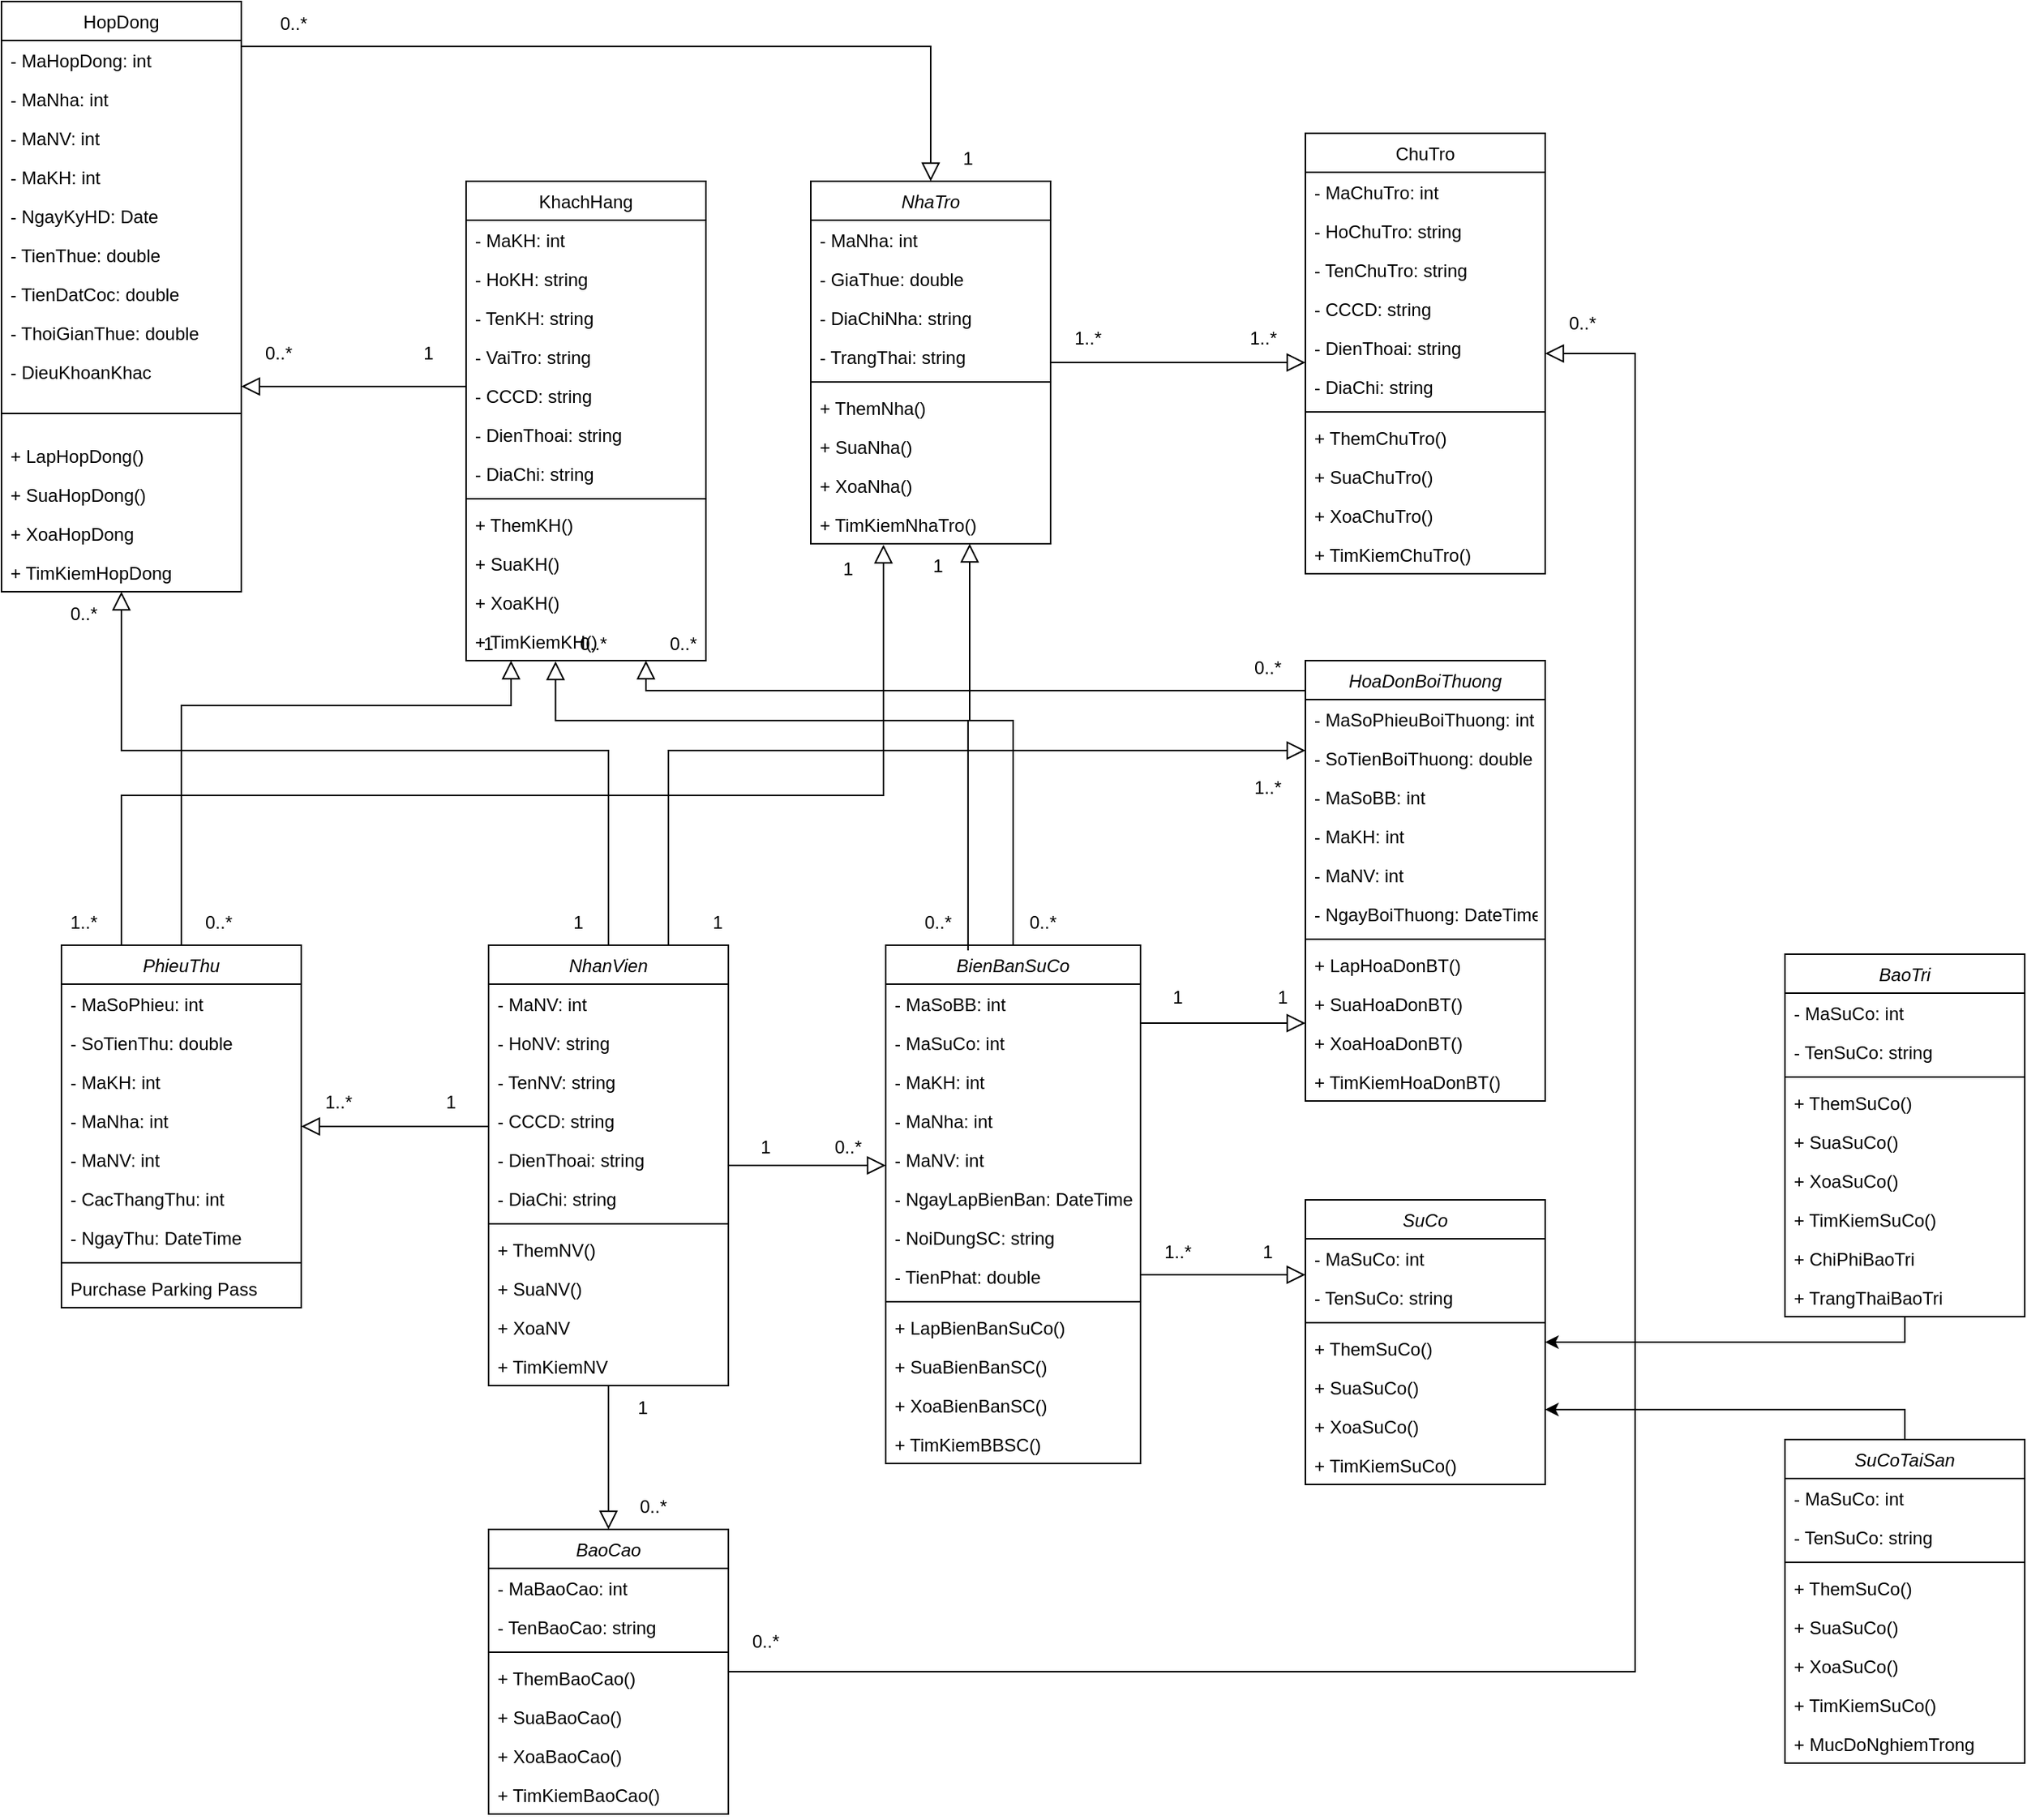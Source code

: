 <mxfile version="24.7.12">
  <diagram id="C5RBs43oDa-KdzZeNtuy" name="Page-1">
    <mxGraphModel dx="880" dy="434" grid="1" gridSize="10" guides="1" tooltips="1" connect="1" arrows="1" fold="1" page="1" pageScale="1" pageWidth="827" pageHeight="1169" math="0" shadow="0">
      <root>
        <mxCell id="WIyWlLk6GJQsqaUBKTNV-0" />
        <mxCell id="WIyWlLk6GJQsqaUBKTNV-1" parent="WIyWlLk6GJQsqaUBKTNV-0" />
        <mxCell id="zkfFHV4jXpPFQw0GAbJ--0" value="NhanVien" style="swimlane;fontStyle=2;align=center;verticalAlign=top;childLayout=stackLayout;horizontal=1;startSize=26;horizontalStack=0;resizeParent=1;resizeLast=0;collapsible=1;marginBottom=0;rounded=0;shadow=0;strokeWidth=1;" parent="WIyWlLk6GJQsqaUBKTNV-1" vertex="1">
          <mxGeometry x="335" y="1070" width="160" height="294" as="geometry">
            <mxRectangle x="230" y="140" width="160" height="26" as="alternateBounds" />
          </mxGeometry>
        </mxCell>
        <mxCell id="zkfFHV4jXpPFQw0GAbJ--1" value="- MaNV: int" style="text;align=left;verticalAlign=top;spacingLeft=4;spacingRight=4;overflow=hidden;rotatable=0;points=[[0,0.5],[1,0.5]];portConstraint=eastwest;" parent="zkfFHV4jXpPFQw0GAbJ--0" vertex="1">
          <mxGeometry y="26" width="160" height="26" as="geometry" />
        </mxCell>
        <mxCell id="zkfFHV4jXpPFQw0GAbJ--2" value="- HoNV: string" style="text;align=left;verticalAlign=top;spacingLeft=4;spacingRight=4;overflow=hidden;rotatable=0;points=[[0,0.5],[1,0.5]];portConstraint=eastwest;rounded=0;shadow=0;html=0;" parent="zkfFHV4jXpPFQw0GAbJ--0" vertex="1">
          <mxGeometry y="52" width="160" height="26" as="geometry" />
        </mxCell>
        <mxCell id="zkfFHV4jXpPFQw0GAbJ--3" value="- TenNV: string" style="text;align=left;verticalAlign=top;spacingLeft=4;spacingRight=4;overflow=hidden;rotatable=0;points=[[0,0.5],[1,0.5]];portConstraint=eastwest;rounded=0;shadow=0;html=0;" parent="zkfFHV4jXpPFQw0GAbJ--0" vertex="1">
          <mxGeometry y="78" width="160" height="26" as="geometry" />
        </mxCell>
        <mxCell id="z7ZvyYDUAaC4kDJrTpxP-0" value="- CCCD: string" style="text;align=left;verticalAlign=top;spacingLeft=4;spacingRight=4;overflow=hidden;rotatable=0;points=[[0,0.5],[1,0.5]];portConstraint=eastwest;rounded=0;shadow=0;html=0;" parent="zkfFHV4jXpPFQw0GAbJ--0" vertex="1">
          <mxGeometry y="104" width="160" height="26" as="geometry" />
        </mxCell>
        <mxCell id="z7ZvyYDUAaC4kDJrTpxP-1" value="- DienThoai: string" style="text;align=left;verticalAlign=top;spacingLeft=4;spacingRight=4;overflow=hidden;rotatable=0;points=[[0,0.5],[1,0.5]];portConstraint=eastwest;rounded=0;shadow=0;html=0;" parent="zkfFHV4jXpPFQw0GAbJ--0" vertex="1">
          <mxGeometry y="130" width="160" height="26" as="geometry" />
        </mxCell>
        <mxCell id="z7ZvyYDUAaC4kDJrTpxP-2" value="- DiaChi: string" style="text;align=left;verticalAlign=top;spacingLeft=4;spacingRight=4;overflow=hidden;rotatable=0;points=[[0,0.5],[1,0.5]];portConstraint=eastwest;rounded=0;shadow=0;html=0;" parent="zkfFHV4jXpPFQw0GAbJ--0" vertex="1">
          <mxGeometry y="156" width="160" height="26" as="geometry" />
        </mxCell>
        <mxCell id="zkfFHV4jXpPFQw0GAbJ--4" value="" style="line;html=1;strokeWidth=1;align=left;verticalAlign=middle;spacingTop=-1;spacingLeft=3;spacingRight=3;rotatable=0;labelPosition=right;points=[];portConstraint=eastwest;" parent="zkfFHV4jXpPFQw0GAbJ--0" vertex="1">
          <mxGeometry y="182" width="160" height="8" as="geometry" />
        </mxCell>
        <mxCell id="z7ZvyYDUAaC4kDJrTpxP-94" value="+ ThemNV()" style="text;align=left;verticalAlign=top;spacingLeft=4;spacingRight=4;overflow=hidden;rotatable=0;points=[[0,0.5],[1,0.5]];portConstraint=eastwest;rounded=0;shadow=0;html=0;" parent="zkfFHV4jXpPFQw0GAbJ--0" vertex="1">
          <mxGeometry y="190" width="160" height="26" as="geometry" />
        </mxCell>
        <mxCell id="z7ZvyYDUAaC4kDJrTpxP-96" value="+ SuaNV()" style="text;align=left;verticalAlign=top;spacingLeft=4;spacingRight=4;overflow=hidden;rotatable=0;points=[[0,0.5],[1,0.5]];portConstraint=eastwest;rounded=0;shadow=0;html=0;" parent="zkfFHV4jXpPFQw0GAbJ--0" vertex="1">
          <mxGeometry y="216" width="160" height="26" as="geometry" />
        </mxCell>
        <mxCell id="z7ZvyYDUAaC4kDJrTpxP-95" value="+ XoaNV" style="text;align=left;verticalAlign=top;spacingLeft=4;spacingRight=4;overflow=hidden;rotatable=0;points=[[0,0.5],[1,0.5]];portConstraint=eastwest;rounded=0;shadow=0;html=0;" parent="zkfFHV4jXpPFQw0GAbJ--0" vertex="1">
          <mxGeometry y="242" width="160" height="26" as="geometry" />
        </mxCell>
        <mxCell id="z7ZvyYDUAaC4kDJrTpxP-97" value="+ TimKiemNV" style="text;align=left;verticalAlign=top;spacingLeft=4;spacingRight=4;overflow=hidden;rotatable=0;points=[[0,0.5],[1,0.5]];portConstraint=eastwest;rounded=0;shadow=0;html=0;" parent="zkfFHV4jXpPFQw0GAbJ--0" vertex="1">
          <mxGeometry y="268" width="160" height="26" as="geometry" />
        </mxCell>
        <mxCell id="zkfFHV4jXpPFQw0GAbJ--6" value="ChuTro" style="swimlane;fontStyle=0;align=center;verticalAlign=top;childLayout=stackLayout;horizontal=1;startSize=26;horizontalStack=0;resizeParent=1;resizeLast=0;collapsible=1;marginBottom=0;rounded=0;shadow=0;strokeWidth=1;" parent="WIyWlLk6GJQsqaUBKTNV-1" vertex="1">
          <mxGeometry x="880" y="528" width="160" height="294" as="geometry">
            <mxRectangle x="130" y="380" width="160" height="26" as="alternateBounds" />
          </mxGeometry>
        </mxCell>
        <mxCell id="zkfFHV4jXpPFQw0GAbJ--7" value="- MaChuTro: int" style="text;align=left;verticalAlign=top;spacingLeft=4;spacingRight=4;overflow=hidden;rotatable=0;points=[[0,0.5],[1,0.5]];portConstraint=eastwest;" parent="zkfFHV4jXpPFQw0GAbJ--6" vertex="1">
          <mxGeometry y="26" width="160" height="26" as="geometry" />
        </mxCell>
        <mxCell id="zkfFHV4jXpPFQw0GAbJ--8" value="- HoChuTro: string" style="text;align=left;verticalAlign=top;spacingLeft=4;spacingRight=4;overflow=hidden;rotatable=0;points=[[0,0.5],[1,0.5]];portConstraint=eastwest;rounded=0;shadow=0;html=0;" parent="zkfFHV4jXpPFQw0GAbJ--6" vertex="1">
          <mxGeometry y="52" width="160" height="26" as="geometry" />
        </mxCell>
        <mxCell id="z7ZvyYDUAaC4kDJrTpxP-4" value="- TenChuTro: string" style="text;align=left;verticalAlign=top;spacingLeft=4;spacingRight=4;overflow=hidden;rotatable=0;points=[[0,0.5],[1,0.5]];portConstraint=eastwest;rounded=0;shadow=0;html=0;" parent="zkfFHV4jXpPFQw0GAbJ--6" vertex="1">
          <mxGeometry y="78" width="160" height="26" as="geometry" />
        </mxCell>
        <mxCell id="z7ZvyYDUAaC4kDJrTpxP-5" value="- CCCD: string" style="text;align=left;verticalAlign=top;spacingLeft=4;spacingRight=4;overflow=hidden;rotatable=0;points=[[0,0.5],[1,0.5]];portConstraint=eastwest;rounded=0;shadow=0;html=0;" parent="zkfFHV4jXpPFQw0GAbJ--6" vertex="1">
          <mxGeometry y="104" width="160" height="26" as="geometry" />
        </mxCell>
        <mxCell id="z7ZvyYDUAaC4kDJrTpxP-6" value="- DienThoai: string" style="text;align=left;verticalAlign=top;spacingLeft=4;spacingRight=4;overflow=hidden;rotatable=0;points=[[0,0.5],[1,0.5]];portConstraint=eastwest;rounded=0;shadow=0;html=0;" parent="zkfFHV4jXpPFQw0GAbJ--6" vertex="1">
          <mxGeometry y="130" width="160" height="26" as="geometry" />
        </mxCell>
        <mxCell id="z7ZvyYDUAaC4kDJrTpxP-7" value="- DiaChi: string" style="text;align=left;verticalAlign=top;spacingLeft=4;spacingRight=4;overflow=hidden;rotatable=0;points=[[0,0.5],[1,0.5]];portConstraint=eastwest;rounded=0;shadow=0;html=0;" parent="zkfFHV4jXpPFQw0GAbJ--6" vertex="1">
          <mxGeometry y="156" width="160" height="26" as="geometry" />
        </mxCell>
        <mxCell id="zkfFHV4jXpPFQw0GAbJ--9" value="" style="line;html=1;strokeWidth=1;align=left;verticalAlign=middle;spacingTop=-1;spacingLeft=3;spacingRight=3;rotatable=0;labelPosition=right;points=[];portConstraint=eastwest;" parent="zkfFHV4jXpPFQw0GAbJ--6" vertex="1">
          <mxGeometry y="182" width="160" height="8" as="geometry" />
        </mxCell>
        <mxCell id="z7ZvyYDUAaC4kDJrTpxP-106" value="+ ThemChuTro()" style="text;align=left;verticalAlign=top;spacingLeft=4;spacingRight=4;overflow=hidden;rotatable=0;points=[[0,0.5],[1,0.5]];portConstraint=eastwest;rounded=0;shadow=0;html=0;" parent="zkfFHV4jXpPFQw0GAbJ--6" vertex="1">
          <mxGeometry y="190" width="160" height="26" as="geometry" />
        </mxCell>
        <mxCell id="z7ZvyYDUAaC4kDJrTpxP-108" value="+ SuaChuTro()" style="text;align=left;verticalAlign=top;spacingLeft=4;spacingRight=4;overflow=hidden;rotatable=0;points=[[0,0.5],[1,0.5]];portConstraint=eastwest;rounded=0;shadow=0;html=0;" parent="zkfFHV4jXpPFQw0GAbJ--6" vertex="1">
          <mxGeometry y="216" width="160" height="26" as="geometry" />
        </mxCell>
        <mxCell id="z7ZvyYDUAaC4kDJrTpxP-109" value="+ XoaChuTro()" style="text;align=left;verticalAlign=top;spacingLeft=4;spacingRight=4;overflow=hidden;rotatable=0;points=[[0,0.5],[1,0.5]];portConstraint=eastwest;rounded=0;shadow=0;html=0;" parent="zkfFHV4jXpPFQw0GAbJ--6" vertex="1">
          <mxGeometry y="242" width="160" height="26" as="geometry" />
        </mxCell>
        <mxCell id="z7ZvyYDUAaC4kDJrTpxP-107" value="+ TimKiemChuTro()" style="text;align=left;verticalAlign=top;spacingLeft=4;spacingRight=4;overflow=hidden;rotatable=0;points=[[0,0.5],[1,0.5]];portConstraint=eastwest;rounded=0;shadow=0;html=0;" parent="zkfFHV4jXpPFQw0GAbJ--6" vertex="1">
          <mxGeometry y="268" width="160" height="26" as="geometry" />
        </mxCell>
        <mxCell id="zkfFHV4jXpPFQw0GAbJ--12" value="" style="endArrow=block;endSize=10;endFill=0;shadow=0;strokeWidth=1;rounded=0;curved=0;edgeStyle=elbowEdgeStyle;elbow=vertical;" parent="WIyWlLk6GJQsqaUBKTNV-1" source="zkfFHV4jXpPFQw0GAbJ--0" target="z7ZvyYDUAaC4kDJrTpxP-32" edge="1">
          <mxGeometry width="160" relative="1" as="geometry">
            <mxPoint x="340" y="1124" as="sourcePoint" />
            <mxPoint x="240" y="950" as="targetPoint" />
          </mxGeometry>
        </mxCell>
        <mxCell id="zkfFHV4jXpPFQw0GAbJ--13" value="HopDong" style="swimlane;fontStyle=0;align=center;verticalAlign=top;childLayout=stackLayout;horizontal=1;startSize=26;horizontalStack=0;resizeParent=1;resizeLast=0;collapsible=1;marginBottom=0;rounded=0;shadow=0;strokeWidth=1;" parent="WIyWlLk6GJQsqaUBKTNV-1" vertex="1">
          <mxGeometry x="10" y="440" width="160" height="394" as="geometry">
            <mxRectangle x="350" y="620" width="170" height="26" as="alternateBounds" />
          </mxGeometry>
        </mxCell>
        <mxCell id="zkfFHV4jXpPFQw0GAbJ--14" value="- MaHopDong: int" style="text;align=left;verticalAlign=top;spacingLeft=4;spacingRight=4;overflow=hidden;rotatable=0;points=[[0,0.5],[1,0.5]];portConstraint=eastwest;" parent="zkfFHV4jXpPFQw0GAbJ--13" vertex="1">
          <mxGeometry y="26" width="160" height="26" as="geometry" />
        </mxCell>
        <mxCell id="z7ZvyYDUAaC4kDJrTpxP-17" value="- MaNha: int" style="text;align=left;verticalAlign=top;spacingLeft=4;spacingRight=4;overflow=hidden;rotatable=0;points=[[0,0.5],[1,0.5]];portConstraint=eastwest;" parent="zkfFHV4jXpPFQw0GAbJ--13" vertex="1">
          <mxGeometry y="52" width="160" height="26" as="geometry" />
        </mxCell>
        <mxCell id="z7ZvyYDUAaC4kDJrTpxP-18" value="- MaNV: int" style="text;align=left;verticalAlign=top;spacingLeft=4;spacingRight=4;overflow=hidden;rotatable=0;points=[[0,0.5],[1,0.5]];portConstraint=eastwest;" parent="zkfFHV4jXpPFQw0GAbJ--13" vertex="1">
          <mxGeometry y="78" width="160" height="26" as="geometry" />
        </mxCell>
        <mxCell id="z7ZvyYDUAaC4kDJrTpxP-19" value="- MaKH: int" style="text;align=left;verticalAlign=top;spacingLeft=4;spacingRight=4;overflow=hidden;rotatable=0;points=[[0,0.5],[1,0.5]];portConstraint=eastwest;" parent="zkfFHV4jXpPFQw0GAbJ--13" vertex="1">
          <mxGeometry y="104" width="160" height="26" as="geometry" />
        </mxCell>
        <mxCell id="z7ZvyYDUAaC4kDJrTpxP-20" value="- NgayKyHD: Date" style="text;align=left;verticalAlign=top;spacingLeft=4;spacingRight=4;overflow=hidden;rotatable=0;points=[[0,0.5],[1,0.5]];portConstraint=eastwest;" parent="zkfFHV4jXpPFQw0GAbJ--13" vertex="1">
          <mxGeometry y="130" width="160" height="26" as="geometry" />
        </mxCell>
        <mxCell id="z7ZvyYDUAaC4kDJrTpxP-21" value="- TienThue: double" style="text;align=left;verticalAlign=top;spacingLeft=4;spacingRight=4;overflow=hidden;rotatable=0;points=[[0,0.5],[1,0.5]];portConstraint=eastwest;" parent="zkfFHV4jXpPFQw0GAbJ--13" vertex="1">
          <mxGeometry y="156" width="160" height="26" as="geometry" />
        </mxCell>
        <mxCell id="z7ZvyYDUAaC4kDJrTpxP-22" value="- TienDatCoc: double" style="text;align=left;verticalAlign=top;spacingLeft=4;spacingRight=4;overflow=hidden;rotatable=0;points=[[0,0.5],[1,0.5]];portConstraint=eastwest;" parent="zkfFHV4jXpPFQw0GAbJ--13" vertex="1">
          <mxGeometry y="182" width="160" height="26" as="geometry" />
        </mxCell>
        <mxCell id="z7ZvyYDUAaC4kDJrTpxP-23" value="- ThoiGianThue: double" style="text;align=left;verticalAlign=top;spacingLeft=4;spacingRight=4;overflow=hidden;rotatable=0;points=[[0,0.5],[1,0.5]];portConstraint=eastwest;" parent="zkfFHV4jXpPFQw0GAbJ--13" vertex="1">
          <mxGeometry y="208" width="160" height="26" as="geometry" />
        </mxCell>
        <mxCell id="z7ZvyYDUAaC4kDJrTpxP-24" value="- DieuKhoanKhac" style="text;align=left;verticalAlign=top;spacingLeft=4;spacingRight=4;overflow=hidden;rotatable=0;points=[[0,0.5],[1,0.5]];portConstraint=eastwest;rounded=0;shadow=0;html=0;" parent="zkfFHV4jXpPFQw0GAbJ--13" vertex="1">
          <mxGeometry y="234" width="160" height="26" as="geometry" />
        </mxCell>
        <mxCell id="zkfFHV4jXpPFQw0GAbJ--15" value="" style="line;html=1;strokeWidth=1;align=left;verticalAlign=middle;spacingTop=-1;spacingLeft=3;spacingRight=3;rotatable=0;labelPosition=right;points=[];portConstraint=eastwest;" parent="zkfFHV4jXpPFQw0GAbJ--13" vertex="1">
          <mxGeometry y="260" width="160" height="30" as="geometry" />
        </mxCell>
        <mxCell id="z7ZvyYDUAaC4kDJrTpxP-113" value="+ LapHopDong()" style="text;align=left;verticalAlign=top;spacingLeft=4;spacingRight=4;overflow=hidden;rotatable=0;points=[[0,0.5],[1,0.5]];portConstraint=eastwest;rounded=0;shadow=0;html=0;" parent="zkfFHV4jXpPFQw0GAbJ--13" vertex="1">
          <mxGeometry y="290" width="160" height="26" as="geometry" />
        </mxCell>
        <mxCell id="z7ZvyYDUAaC4kDJrTpxP-110" value="+ SuaHopDong()" style="text;align=left;verticalAlign=top;spacingLeft=4;spacingRight=4;overflow=hidden;rotatable=0;points=[[0,0.5],[1,0.5]];portConstraint=eastwest;rounded=0;shadow=0;html=0;" parent="zkfFHV4jXpPFQw0GAbJ--13" vertex="1">
          <mxGeometry y="316" width="160" height="26" as="geometry" />
        </mxCell>
        <mxCell id="z7ZvyYDUAaC4kDJrTpxP-115" value="+ XoaHopDong" style="text;align=left;verticalAlign=top;spacingLeft=4;spacingRight=4;overflow=hidden;rotatable=0;points=[[0,0.5],[1,0.5]];portConstraint=eastwest;rounded=0;shadow=0;html=0;" parent="zkfFHV4jXpPFQw0GAbJ--13" vertex="1">
          <mxGeometry y="342" width="160" height="26" as="geometry" />
        </mxCell>
        <mxCell id="z7ZvyYDUAaC4kDJrTpxP-114" value="+ TimKiemHopDong" style="text;align=left;verticalAlign=top;spacingLeft=4;spacingRight=4;overflow=hidden;rotatable=0;points=[[0,0.5],[1,0.5]];portConstraint=eastwest;rounded=0;shadow=0;html=0;" parent="zkfFHV4jXpPFQw0GAbJ--13" vertex="1">
          <mxGeometry y="368" width="160" height="26" as="geometry" />
        </mxCell>
        <mxCell id="zkfFHV4jXpPFQw0GAbJ--16" value="" style="endArrow=block;endSize=10;endFill=0;shadow=0;strokeWidth=1;rounded=0;curved=0;edgeStyle=elbowEdgeStyle;elbow=vertical;" parent="WIyWlLk6GJQsqaUBKTNV-1" source="zkfFHV4jXpPFQw0GAbJ--0" target="zkfFHV4jXpPFQw0GAbJ--13" edge="1">
          <mxGeometry width="160" relative="1" as="geometry">
            <mxPoint x="535" y="1060" as="sourcePoint" />
            <mxPoint x="425.0" y="958" as="targetPoint" />
            <Array as="points">
              <mxPoint x="300" y="940" />
            </Array>
          </mxGeometry>
        </mxCell>
        <mxCell id="zkfFHV4jXpPFQw0GAbJ--17" value="KhachHang" style="swimlane;fontStyle=0;align=center;verticalAlign=top;childLayout=stackLayout;horizontal=1;startSize=26;horizontalStack=0;resizeParent=1;resizeLast=0;collapsible=1;marginBottom=0;rounded=0;shadow=0;strokeWidth=1;" parent="WIyWlLk6GJQsqaUBKTNV-1" vertex="1">
          <mxGeometry x="320" y="560" width="160" height="320" as="geometry">
            <mxRectangle x="508" y="120" width="160" height="26" as="alternateBounds" />
          </mxGeometry>
        </mxCell>
        <mxCell id="zkfFHV4jXpPFQw0GAbJ--18" value="- MaKH: int" style="text;align=left;verticalAlign=top;spacingLeft=4;spacingRight=4;overflow=hidden;rotatable=0;points=[[0,0.5],[1,0.5]];portConstraint=eastwest;" parent="zkfFHV4jXpPFQw0GAbJ--17" vertex="1">
          <mxGeometry y="26" width="160" height="26" as="geometry" />
        </mxCell>
        <mxCell id="zkfFHV4jXpPFQw0GAbJ--19" value="- HoKH: string" style="text;align=left;verticalAlign=top;spacingLeft=4;spacingRight=4;overflow=hidden;rotatable=0;points=[[0,0.5],[1,0.5]];portConstraint=eastwest;rounded=0;shadow=0;html=0;" parent="zkfFHV4jXpPFQw0GAbJ--17" vertex="1">
          <mxGeometry y="52" width="160" height="26" as="geometry" />
        </mxCell>
        <mxCell id="zkfFHV4jXpPFQw0GAbJ--20" value="- TenKH: string" style="text;align=left;verticalAlign=top;spacingLeft=4;spacingRight=4;overflow=hidden;rotatable=0;points=[[0,0.5],[1,0.5]];portConstraint=eastwest;rounded=0;shadow=0;html=0;" parent="zkfFHV4jXpPFQw0GAbJ--17" vertex="1">
          <mxGeometry y="78" width="160" height="26" as="geometry" />
        </mxCell>
        <mxCell id="Shgnlc-UMrFx-LHVhm1D-0" value="- VaiTro: string" style="text;align=left;verticalAlign=top;spacingLeft=4;spacingRight=4;overflow=hidden;rotatable=0;points=[[0,0.5],[1,0.5]];portConstraint=eastwest;rounded=0;shadow=0;html=0;" vertex="1" parent="zkfFHV4jXpPFQw0GAbJ--17">
          <mxGeometry y="104" width="160" height="26" as="geometry" />
        </mxCell>
        <mxCell id="zkfFHV4jXpPFQw0GAbJ--21" value="- CCCD: string" style="text;align=left;verticalAlign=top;spacingLeft=4;spacingRight=4;overflow=hidden;rotatable=0;points=[[0,0.5],[1,0.5]];portConstraint=eastwest;rounded=0;shadow=0;html=0;" parent="zkfFHV4jXpPFQw0GAbJ--17" vertex="1">
          <mxGeometry y="130" width="160" height="26" as="geometry" />
        </mxCell>
        <mxCell id="zkfFHV4jXpPFQw0GAbJ--22" value="- DienThoai: string" style="text;align=left;verticalAlign=top;spacingLeft=4;spacingRight=4;overflow=hidden;rotatable=0;points=[[0,0.5],[1,0.5]];portConstraint=eastwest;rounded=0;shadow=0;html=0;" parent="zkfFHV4jXpPFQw0GAbJ--17" vertex="1">
          <mxGeometry y="156" width="160" height="26" as="geometry" />
        </mxCell>
        <mxCell id="z7ZvyYDUAaC4kDJrTpxP-3" value="- DiaChi: string" style="text;align=left;verticalAlign=top;spacingLeft=4;spacingRight=4;overflow=hidden;rotatable=0;points=[[0,0.5],[1,0.5]];portConstraint=eastwest;rounded=0;shadow=0;html=0;" parent="zkfFHV4jXpPFQw0GAbJ--17" vertex="1">
          <mxGeometry y="182" width="160" height="26" as="geometry" />
        </mxCell>
        <mxCell id="zkfFHV4jXpPFQw0GAbJ--23" value="" style="line;html=1;strokeWidth=1;align=left;verticalAlign=middle;spacingTop=-1;spacingLeft=3;spacingRight=3;rotatable=0;labelPosition=right;points=[];portConstraint=eastwest;" parent="zkfFHV4jXpPFQw0GAbJ--17" vertex="1">
          <mxGeometry y="208" width="160" height="8" as="geometry" />
        </mxCell>
        <mxCell id="z7ZvyYDUAaC4kDJrTpxP-98" value="+ ThemKH()" style="text;align=left;verticalAlign=top;spacingLeft=4;spacingRight=4;overflow=hidden;rotatable=0;points=[[0,0.5],[1,0.5]];portConstraint=eastwest;rounded=0;shadow=0;html=0;" parent="zkfFHV4jXpPFQw0GAbJ--17" vertex="1">
          <mxGeometry y="216" width="160" height="26" as="geometry" />
        </mxCell>
        <mxCell id="z7ZvyYDUAaC4kDJrTpxP-101" value="+ SuaKH()" style="text;align=left;verticalAlign=top;spacingLeft=4;spacingRight=4;overflow=hidden;rotatable=0;points=[[0,0.5],[1,0.5]];portConstraint=eastwest;rounded=0;shadow=0;html=0;" parent="zkfFHV4jXpPFQw0GAbJ--17" vertex="1">
          <mxGeometry y="242" width="160" height="26" as="geometry" />
        </mxCell>
        <mxCell id="z7ZvyYDUAaC4kDJrTpxP-100" value="+ XoaKH()" style="text;align=left;verticalAlign=top;spacingLeft=4;spacingRight=4;overflow=hidden;rotatable=0;points=[[0,0.5],[1,0.5]];portConstraint=eastwest;rounded=0;shadow=0;html=0;" parent="zkfFHV4jXpPFQw0GAbJ--17" vertex="1">
          <mxGeometry y="268" width="160" height="26" as="geometry" />
        </mxCell>
        <mxCell id="z7ZvyYDUAaC4kDJrTpxP-99" value="+ TimKiemKH()" style="text;align=left;verticalAlign=top;spacingLeft=4;spacingRight=4;overflow=hidden;rotatable=0;points=[[0,0.5],[1,0.5]];portConstraint=eastwest;rounded=0;shadow=0;html=0;" parent="zkfFHV4jXpPFQw0GAbJ--17" vertex="1">
          <mxGeometry y="294" width="160" height="26" as="geometry" />
        </mxCell>
        <mxCell id="z7ZvyYDUAaC4kDJrTpxP-8" value="NhaTro" style="swimlane;fontStyle=2;align=center;verticalAlign=top;childLayout=stackLayout;horizontal=1;startSize=26;horizontalStack=0;resizeParent=1;resizeLast=0;collapsible=1;marginBottom=0;rounded=0;shadow=0;strokeWidth=1;" parent="WIyWlLk6GJQsqaUBKTNV-1" vertex="1">
          <mxGeometry x="550" y="560" width="160" height="242" as="geometry">
            <mxRectangle x="230" y="140" width="160" height="26" as="alternateBounds" />
          </mxGeometry>
        </mxCell>
        <mxCell id="z7ZvyYDUAaC4kDJrTpxP-9" value="- MaNha: int" style="text;align=left;verticalAlign=top;spacingLeft=4;spacingRight=4;overflow=hidden;rotatable=0;points=[[0,0.5],[1,0.5]];portConstraint=eastwest;" parent="z7ZvyYDUAaC4kDJrTpxP-8" vertex="1">
          <mxGeometry y="26" width="160" height="26" as="geometry" />
        </mxCell>
        <mxCell id="z7ZvyYDUAaC4kDJrTpxP-10" value="- GiaThue: double" style="text;align=left;verticalAlign=top;spacingLeft=4;spacingRight=4;overflow=hidden;rotatable=0;points=[[0,0.5],[1,0.5]];portConstraint=eastwest;rounded=0;shadow=0;html=0;" parent="z7ZvyYDUAaC4kDJrTpxP-8" vertex="1">
          <mxGeometry y="52" width="160" height="26" as="geometry" />
        </mxCell>
        <mxCell id="z7ZvyYDUAaC4kDJrTpxP-11" value="- DiaChiNha: string" style="text;align=left;verticalAlign=top;spacingLeft=4;spacingRight=4;overflow=hidden;rotatable=0;points=[[0,0.5],[1,0.5]];portConstraint=eastwest;rounded=0;shadow=0;html=0;" parent="z7ZvyYDUAaC4kDJrTpxP-8" vertex="1">
          <mxGeometry y="78" width="160" height="26" as="geometry" />
        </mxCell>
        <mxCell id="z7ZvyYDUAaC4kDJrTpxP-12" value="- TrangThai: string" style="text;align=left;verticalAlign=top;spacingLeft=4;spacingRight=4;overflow=hidden;rotatable=0;points=[[0,0.5],[1,0.5]];portConstraint=eastwest;rounded=0;shadow=0;html=0;" parent="z7ZvyYDUAaC4kDJrTpxP-8" vertex="1">
          <mxGeometry y="104" width="160" height="26" as="geometry" />
        </mxCell>
        <mxCell id="z7ZvyYDUAaC4kDJrTpxP-15" value="" style="line;html=1;strokeWidth=1;align=left;verticalAlign=middle;spacingTop=-1;spacingLeft=3;spacingRight=3;rotatable=0;labelPosition=right;points=[];portConstraint=eastwest;" parent="z7ZvyYDUAaC4kDJrTpxP-8" vertex="1">
          <mxGeometry y="130" width="160" height="8" as="geometry" />
        </mxCell>
        <mxCell id="z7ZvyYDUAaC4kDJrTpxP-102" value="+ ThemNha()" style="text;align=left;verticalAlign=top;spacingLeft=4;spacingRight=4;overflow=hidden;rotatable=0;points=[[0,0.5],[1,0.5]];portConstraint=eastwest;rounded=0;shadow=0;html=0;" parent="z7ZvyYDUAaC4kDJrTpxP-8" vertex="1">
          <mxGeometry y="138" width="160" height="26" as="geometry" />
        </mxCell>
        <mxCell id="z7ZvyYDUAaC4kDJrTpxP-103" value="+ SuaNha()" style="text;align=left;verticalAlign=top;spacingLeft=4;spacingRight=4;overflow=hidden;rotatable=0;points=[[0,0.5],[1,0.5]];portConstraint=eastwest;rounded=0;shadow=0;html=0;" parent="z7ZvyYDUAaC4kDJrTpxP-8" vertex="1">
          <mxGeometry y="164" width="160" height="26" as="geometry" />
        </mxCell>
        <mxCell id="z7ZvyYDUAaC4kDJrTpxP-104" value="+ XoaNha()" style="text;align=left;verticalAlign=top;spacingLeft=4;spacingRight=4;overflow=hidden;rotatable=0;points=[[0,0.5],[1,0.5]];portConstraint=eastwest;rounded=0;shadow=0;html=0;" parent="z7ZvyYDUAaC4kDJrTpxP-8" vertex="1">
          <mxGeometry y="190" width="160" height="26" as="geometry" />
        </mxCell>
        <mxCell id="z7ZvyYDUAaC4kDJrTpxP-105" value="+ TimKiemNhaTro()" style="text;align=left;verticalAlign=top;spacingLeft=4;spacingRight=4;overflow=hidden;rotatable=0;points=[[0,0.5],[1,0.5]];portConstraint=eastwest;rounded=0;shadow=0;html=0;" parent="z7ZvyYDUAaC4kDJrTpxP-8" vertex="1">
          <mxGeometry y="216" width="160" height="26" as="geometry" />
        </mxCell>
        <mxCell id="z7ZvyYDUAaC4kDJrTpxP-25" value="SuCo" style="swimlane;fontStyle=2;align=center;verticalAlign=top;childLayout=stackLayout;horizontal=1;startSize=26;horizontalStack=0;resizeParent=1;resizeLast=0;collapsible=1;marginBottom=0;rounded=0;shadow=0;strokeWidth=1;" parent="WIyWlLk6GJQsqaUBKTNV-1" vertex="1">
          <mxGeometry x="880" y="1240" width="160" height="190" as="geometry">
            <mxRectangle x="230" y="140" width="160" height="26" as="alternateBounds" />
          </mxGeometry>
        </mxCell>
        <mxCell id="z7ZvyYDUAaC4kDJrTpxP-26" value="- MaSuCo: int" style="text;align=left;verticalAlign=top;spacingLeft=4;spacingRight=4;overflow=hidden;rotatable=0;points=[[0,0.5],[1,0.5]];portConstraint=eastwest;" parent="z7ZvyYDUAaC4kDJrTpxP-25" vertex="1">
          <mxGeometry y="26" width="160" height="26" as="geometry" />
        </mxCell>
        <mxCell id="z7ZvyYDUAaC4kDJrTpxP-27" value="- TenSuCo: string" style="text;align=left;verticalAlign=top;spacingLeft=4;spacingRight=4;overflow=hidden;rotatable=0;points=[[0,0.5],[1,0.5]];portConstraint=eastwest;rounded=0;shadow=0;html=0;" parent="z7ZvyYDUAaC4kDJrTpxP-25" vertex="1">
          <mxGeometry y="52" width="160" height="26" as="geometry" />
        </mxCell>
        <mxCell id="z7ZvyYDUAaC4kDJrTpxP-30" value="" style="line;html=1;strokeWidth=1;align=left;verticalAlign=middle;spacingTop=-1;spacingLeft=3;spacingRight=3;rotatable=0;labelPosition=right;points=[];portConstraint=eastwest;" parent="z7ZvyYDUAaC4kDJrTpxP-25" vertex="1">
          <mxGeometry y="78" width="160" height="8" as="geometry" />
        </mxCell>
        <mxCell id="z7ZvyYDUAaC4kDJrTpxP-121" value="+ ThemSuCo()" style="text;align=left;verticalAlign=top;spacingLeft=4;spacingRight=4;overflow=hidden;rotatable=0;points=[[0,0.5],[1,0.5]];portConstraint=eastwest;rounded=0;shadow=0;html=0;" parent="z7ZvyYDUAaC4kDJrTpxP-25" vertex="1">
          <mxGeometry y="86" width="160" height="26" as="geometry" />
        </mxCell>
        <mxCell id="z7ZvyYDUAaC4kDJrTpxP-123" value="+ SuaSuCo()" style="text;align=left;verticalAlign=top;spacingLeft=4;spacingRight=4;overflow=hidden;rotatable=0;points=[[0,0.5],[1,0.5]];portConstraint=eastwest;rounded=0;shadow=0;html=0;" parent="z7ZvyYDUAaC4kDJrTpxP-25" vertex="1">
          <mxGeometry y="112" width="160" height="26" as="geometry" />
        </mxCell>
        <mxCell id="z7ZvyYDUAaC4kDJrTpxP-124" value="+ XoaSuCo()" style="text;align=left;verticalAlign=top;spacingLeft=4;spacingRight=4;overflow=hidden;rotatable=0;points=[[0,0.5],[1,0.5]];portConstraint=eastwest;rounded=0;shadow=0;html=0;" parent="z7ZvyYDUAaC4kDJrTpxP-25" vertex="1">
          <mxGeometry y="138" width="160" height="26" as="geometry" />
        </mxCell>
        <mxCell id="z7ZvyYDUAaC4kDJrTpxP-122" value="+ TimKiemSuCo()" style="text;align=left;verticalAlign=top;spacingLeft=4;spacingRight=4;overflow=hidden;rotatable=0;points=[[0,0.5],[1,0.5]];portConstraint=eastwest;rounded=0;shadow=0;html=0;" parent="z7ZvyYDUAaC4kDJrTpxP-25" vertex="1">
          <mxGeometry y="164" width="160" height="26" as="geometry" />
        </mxCell>
        <mxCell id="z7ZvyYDUAaC4kDJrTpxP-32" value="PhieuThu" style="swimlane;fontStyle=2;align=center;verticalAlign=top;childLayout=stackLayout;horizontal=1;startSize=26;horizontalStack=0;resizeParent=1;resizeLast=0;collapsible=1;marginBottom=0;rounded=0;shadow=0;strokeWidth=1;" parent="WIyWlLk6GJQsqaUBKTNV-1" vertex="1">
          <mxGeometry x="50" y="1070" width="160" height="242" as="geometry">
            <mxRectangle x="230" y="140" width="160" height="26" as="alternateBounds" />
          </mxGeometry>
        </mxCell>
        <mxCell id="z7ZvyYDUAaC4kDJrTpxP-33" value="- MaSoPhieu: int" style="text;align=left;verticalAlign=top;spacingLeft=4;spacingRight=4;overflow=hidden;rotatable=0;points=[[0,0.5],[1,0.5]];portConstraint=eastwest;" parent="z7ZvyYDUAaC4kDJrTpxP-32" vertex="1">
          <mxGeometry y="26" width="160" height="26" as="geometry" />
        </mxCell>
        <mxCell id="z7ZvyYDUAaC4kDJrTpxP-34" value="- SoTienThu: double" style="text;align=left;verticalAlign=top;spacingLeft=4;spacingRight=4;overflow=hidden;rotatable=0;points=[[0,0.5],[1,0.5]];portConstraint=eastwest;rounded=0;shadow=0;html=0;" parent="z7ZvyYDUAaC4kDJrTpxP-32" vertex="1">
          <mxGeometry y="52" width="160" height="26" as="geometry" />
        </mxCell>
        <mxCell id="z7ZvyYDUAaC4kDJrTpxP-41" value="- MaKH: int" style="text;align=left;verticalAlign=top;spacingLeft=4;spacingRight=4;overflow=hidden;rotatable=0;points=[[0,0.5],[1,0.5]];portConstraint=eastwest;" parent="z7ZvyYDUAaC4kDJrTpxP-32" vertex="1">
          <mxGeometry y="78" width="160" height="26" as="geometry" />
        </mxCell>
        <mxCell id="z7ZvyYDUAaC4kDJrTpxP-39" value="- MaNha: int" style="text;align=left;verticalAlign=top;spacingLeft=4;spacingRight=4;overflow=hidden;rotatable=0;points=[[0,0.5],[1,0.5]];portConstraint=eastwest;" parent="z7ZvyYDUAaC4kDJrTpxP-32" vertex="1">
          <mxGeometry y="104" width="160" height="26" as="geometry" />
        </mxCell>
        <mxCell id="z7ZvyYDUAaC4kDJrTpxP-40" value="- MaNV: int" style="text;align=left;verticalAlign=top;spacingLeft=4;spacingRight=4;overflow=hidden;rotatable=0;points=[[0,0.5],[1,0.5]];portConstraint=eastwest;" parent="z7ZvyYDUAaC4kDJrTpxP-32" vertex="1">
          <mxGeometry y="130" width="160" height="26" as="geometry" />
        </mxCell>
        <mxCell id="z7ZvyYDUAaC4kDJrTpxP-35" value="- CacThangThu: int" style="text;align=left;verticalAlign=top;spacingLeft=4;spacingRight=4;overflow=hidden;rotatable=0;points=[[0,0.5],[1,0.5]];portConstraint=eastwest;rounded=0;shadow=0;html=0;" parent="z7ZvyYDUAaC4kDJrTpxP-32" vertex="1">
          <mxGeometry y="156" width="160" height="26" as="geometry" />
        </mxCell>
        <mxCell id="z7ZvyYDUAaC4kDJrTpxP-36" value="- NgayThu: DateTime" style="text;align=left;verticalAlign=top;spacingLeft=4;spacingRight=4;overflow=hidden;rotatable=0;points=[[0,0.5],[1,0.5]];portConstraint=eastwest;rounded=0;shadow=0;html=0;" parent="z7ZvyYDUAaC4kDJrTpxP-32" vertex="1">
          <mxGeometry y="182" width="160" height="26" as="geometry" />
        </mxCell>
        <mxCell id="z7ZvyYDUAaC4kDJrTpxP-37" value="" style="line;html=1;strokeWidth=1;align=left;verticalAlign=middle;spacingTop=-1;spacingLeft=3;spacingRight=3;rotatable=0;labelPosition=right;points=[];portConstraint=eastwest;" parent="z7ZvyYDUAaC4kDJrTpxP-32" vertex="1">
          <mxGeometry y="208" width="160" height="8" as="geometry" />
        </mxCell>
        <mxCell id="z7ZvyYDUAaC4kDJrTpxP-38" value="Purchase Parking Pass" style="text;align=left;verticalAlign=top;spacingLeft=4;spacingRight=4;overflow=hidden;rotatable=0;points=[[0,0.5],[1,0.5]];portConstraint=eastwest;" parent="z7ZvyYDUAaC4kDJrTpxP-32" vertex="1">
          <mxGeometry y="216" width="160" height="26" as="geometry" />
        </mxCell>
        <mxCell id="z7ZvyYDUAaC4kDJrTpxP-42" value="BienBanSuCo" style="swimlane;fontStyle=2;align=center;verticalAlign=top;childLayout=stackLayout;horizontal=1;startSize=26;horizontalStack=0;resizeParent=1;resizeLast=0;collapsible=1;marginBottom=0;rounded=0;shadow=0;strokeWidth=1;" parent="WIyWlLk6GJQsqaUBKTNV-1" vertex="1">
          <mxGeometry x="600" y="1070" width="170" height="346" as="geometry">
            <mxRectangle x="230" y="140" width="160" height="26" as="alternateBounds" />
          </mxGeometry>
        </mxCell>
        <mxCell id="z7ZvyYDUAaC4kDJrTpxP-43" value="- MaSoBB: int" style="text;align=left;verticalAlign=top;spacingLeft=4;spacingRight=4;overflow=hidden;rotatable=0;points=[[0,0.5],[1,0.5]];portConstraint=eastwest;" parent="z7ZvyYDUAaC4kDJrTpxP-42" vertex="1">
          <mxGeometry y="26" width="170" height="26" as="geometry" />
        </mxCell>
        <mxCell id="z7ZvyYDUAaC4kDJrTpxP-52" value="- MaSuCo: int" style="text;align=left;verticalAlign=top;spacingLeft=4;spacingRight=4;overflow=hidden;rotatable=0;points=[[0,0.5],[1,0.5]];portConstraint=eastwest;" parent="z7ZvyYDUAaC4kDJrTpxP-42" vertex="1">
          <mxGeometry y="52" width="170" height="26" as="geometry" />
        </mxCell>
        <mxCell id="z7ZvyYDUAaC4kDJrTpxP-45" value="- MaKH: int" style="text;align=left;verticalAlign=top;spacingLeft=4;spacingRight=4;overflow=hidden;rotatable=0;points=[[0,0.5],[1,0.5]];portConstraint=eastwest;" parent="z7ZvyYDUAaC4kDJrTpxP-42" vertex="1">
          <mxGeometry y="78" width="170" height="26" as="geometry" />
        </mxCell>
        <mxCell id="z7ZvyYDUAaC4kDJrTpxP-46" value="- MaNha: int" style="text;align=left;verticalAlign=top;spacingLeft=4;spacingRight=4;overflow=hidden;rotatable=0;points=[[0,0.5],[1,0.5]];portConstraint=eastwest;" parent="z7ZvyYDUAaC4kDJrTpxP-42" vertex="1">
          <mxGeometry y="104" width="170" height="26" as="geometry" />
        </mxCell>
        <mxCell id="z7ZvyYDUAaC4kDJrTpxP-47" value="- MaNV: int" style="text;align=left;verticalAlign=top;spacingLeft=4;spacingRight=4;overflow=hidden;rotatable=0;points=[[0,0.5],[1,0.5]];portConstraint=eastwest;" parent="z7ZvyYDUAaC4kDJrTpxP-42" vertex="1">
          <mxGeometry y="130" width="170" height="26" as="geometry" />
        </mxCell>
        <mxCell id="z7ZvyYDUAaC4kDJrTpxP-54" value="- NgayLapBienBan: DateTime" style="text;align=left;verticalAlign=top;spacingLeft=4;spacingRight=4;overflow=hidden;rotatable=0;points=[[0,0.5],[1,0.5]];portConstraint=eastwest;rounded=0;shadow=0;html=0;" parent="z7ZvyYDUAaC4kDJrTpxP-42" vertex="1">
          <mxGeometry y="156" width="170" height="26" as="geometry" />
        </mxCell>
        <mxCell id="z7ZvyYDUAaC4kDJrTpxP-48" value="- NoiDungSC: string" style="text;align=left;verticalAlign=top;spacingLeft=4;spacingRight=4;overflow=hidden;rotatable=0;points=[[0,0.5],[1,0.5]];portConstraint=eastwest;rounded=0;shadow=0;html=0;" parent="z7ZvyYDUAaC4kDJrTpxP-42" vertex="1">
          <mxGeometry y="182" width="170" height="26" as="geometry" />
        </mxCell>
        <mxCell id="z7ZvyYDUAaC4kDJrTpxP-53" value="- TienPhat: double" style="text;align=left;verticalAlign=top;spacingLeft=4;spacingRight=4;overflow=hidden;rotatable=0;points=[[0,0.5],[1,0.5]];portConstraint=eastwest;rounded=0;shadow=0;html=0;" parent="z7ZvyYDUAaC4kDJrTpxP-42" vertex="1">
          <mxGeometry y="208" width="170" height="26" as="geometry" />
        </mxCell>
        <mxCell id="z7ZvyYDUAaC4kDJrTpxP-50" value="" style="line;html=1;strokeWidth=1;align=left;verticalAlign=middle;spacingTop=-1;spacingLeft=3;spacingRight=3;rotatable=0;labelPosition=right;points=[];portConstraint=eastwest;" parent="z7ZvyYDUAaC4kDJrTpxP-42" vertex="1">
          <mxGeometry y="234" width="170" height="8" as="geometry" />
        </mxCell>
        <mxCell id="z7ZvyYDUAaC4kDJrTpxP-117" value="+ LapBienBanSuCo()" style="text;align=left;verticalAlign=top;spacingLeft=4;spacingRight=4;overflow=hidden;rotatable=0;points=[[0,0.5],[1,0.5]];portConstraint=eastwest;rounded=0;shadow=0;html=0;" parent="z7ZvyYDUAaC4kDJrTpxP-42" vertex="1">
          <mxGeometry y="242" width="170" height="26" as="geometry" />
        </mxCell>
        <mxCell id="z7ZvyYDUAaC4kDJrTpxP-119" value="+ SuaBienBanSC()" style="text;align=left;verticalAlign=top;spacingLeft=4;spacingRight=4;overflow=hidden;rotatable=0;points=[[0,0.5],[1,0.5]];portConstraint=eastwest;rounded=0;shadow=0;html=0;" parent="z7ZvyYDUAaC4kDJrTpxP-42" vertex="1">
          <mxGeometry y="268" width="170" height="26" as="geometry" />
        </mxCell>
        <mxCell id="z7ZvyYDUAaC4kDJrTpxP-120" value="+ XoaBienBanSC()" style="text;align=left;verticalAlign=top;spacingLeft=4;spacingRight=4;overflow=hidden;rotatable=0;points=[[0,0.5],[1,0.5]];portConstraint=eastwest;rounded=0;shadow=0;html=0;" parent="z7ZvyYDUAaC4kDJrTpxP-42" vertex="1">
          <mxGeometry y="294" width="170" height="26" as="geometry" />
        </mxCell>
        <mxCell id="z7ZvyYDUAaC4kDJrTpxP-118" value="+ TimKiemBBSC()" style="text;align=left;verticalAlign=top;spacingLeft=4;spacingRight=4;overflow=hidden;rotatable=0;points=[[0,0.5],[1,0.5]];portConstraint=eastwest;rounded=0;shadow=0;html=0;" parent="z7ZvyYDUAaC4kDJrTpxP-42" vertex="1">
          <mxGeometry y="320" width="170" height="26" as="geometry" />
        </mxCell>
        <mxCell id="z7ZvyYDUAaC4kDJrTpxP-55" value="HoaDonBoiThuong" style="swimlane;fontStyle=2;align=center;verticalAlign=top;childLayout=stackLayout;horizontal=1;startSize=26;horizontalStack=0;resizeParent=1;resizeLast=0;collapsible=1;marginBottom=0;rounded=0;shadow=0;strokeWidth=1;" parent="WIyWlLk6GJQsqaUBKTNV-1" vertex="1">
          <mxGeometry x="880" y="880" width="160" height="294" as="geometry">
            <mxRectangle x="230" y="140" width="160" height="26" as="alternateBounds" />
          </mxGeometry>
        </mxCell>
        <mxCell id="z7ZvyYDUAaC4kDJrTpxP-56" value="- MaSoPhieuBoiThuong: int" style="text;align=left;verticalAlign=top;spacingLeft=4;spacingRight=4;overflow=hidden;rotatable=0;points=[[0,0.5],[1,0.5]];portConstraint=eastwest;" parent="z7ZvyYDUAaC4kDJrTpxP-55" vertex="1">
          <mxGeometry y="26" width="160" height="26" as="geometry" />
        </mxCell>
        <mxCell id="z7ZvyYDUAaC4kDJrTpxP-57" value="- SoTienBoiThuong: double" style="text;align=left;verticalAlign=top;spacingLeft=4;spacingRight=4;overflow=hidden;rotatable=0;points=[[0,0.5],[1,0.5]];portConstraint=eastwest;rounded=0;shadow=0;html=0;" parent="z7ZvyYDUAaC4kDJrTpxP-55" vertex="1">
          <mxGeometry y="52" width="160" height="26" as="geometry" />
        </mxCell>
        <mxCell id="z7ZvyYDUAaC4kDJrTpxP-65" value="- MaSoBB: int" style="text;align=left;verticalAlign=top;spacingLeft=4;spacingRight=4;overflow=hidden;rotatable=0;points=[[0,0.5],[1,0.5]];portConstraint=eastwest;" parent="z7ZvyYDUAaC4kDJrTpxP-55" vertex="1">
          <mxGeometry y="78" width="160" height="26" as="geometry" />
        </mxCell>
        <mxCell id="z7ZvyYDUAaC4kDJrTpxP-58" value="- MaKH: int" style="text;align=left;verticalAlign=top;spacingLeft=4;spacingRight=4;overflow=hidden;rotatable=0;points=[[0,0.5],[1,0.5]];portConstraint=eastwest;" parent="z7ZvyYDUAaC4kDJrTpxP-55" vertex="1">
          <mxGeometry y="104" width="160" height="26" as="geometry" />
        </mxCell>
        <mxCell id="z7ZvyYDUAaC4kDJrTpxP-60" value="- MaNV: int" style="text;align=left;verticalAlign=top;spacingLeft=4;spacingRight=4;overflow=hidden;rotatable=0;points=[[0,0.5],[1,0.5]];portConstraint=eastwest;" parent="z7ZvyYDUAaC4kDJrTpxP-55" vertex="1">
          <mxGeometry y="130" width="160" height="26" as="geometry" />
        </mxCell>
        <mxCell id="z7ZvyYDUAaC4kDJrTpxP-61" value="- NgayBoiThuong: DateTime" style="text;align=left;verticalAlign=top;spacingLeft=4;spacingRight=4;overflow=hidden;rotatable=0;points=[[0,0.5],[1,0.5]];portConstraint=eastwest;rounded=0;shadow=0;html=0;" parent="z7ZvyYDUAaC4kDJrTpxP-55" vertex="1">
          <mxGeometry y="156" width="160" height="26" as="geometry" />
        </mxCell>
        <mxCell id="z7ZvyYDUAaC4kDJrTpxP-63" value="" style="line;html=1;strokeWidth=1;align=left;verticalAlign=middle;spacingTop=-1;spacingLeft=3;spacingRight=3;rotatable=0;labelPosition=right;points=[];portConstraint=eastwest;" parent="z7ZvyYDUAaC4kDJrTpxP-55" vertex="1">
          <mxGeometry y="182" width="160" height="8" as="geometry" />
        </mxCell>
        <mxCell id="z7ZvyYDUAaC4kDJrTpxP-125" value="+ LapHoaDonBT()" style="text;align=left;verticalAlign=top;spacingLeft=4;spacingRight=4;overflow=hidden;rotatable=0;points=[[0,0.5],[1,0.5]];portConstraint=eastwest;rounded=0;shadow=0;html=0;" parent="z7ZvyYDUAaC4kDJrTpxP-55" vertex="1">
          <mxGeometry y="190" width="160" height="26" as="geometry" />
        </mxCell>
        <mxCell id="z7ZvyYDUAaC4kDJrTpxP-127" value="+ SuaHoaDonBT()" style="text;align=left;verticalAlign=top;spacingLeft=4;spacingRight=4;overflow=hidden;rotatable=0;points=[[0,0.5],[1,0.5]];portConstraint=eastwest;rounded=0;shadow=0;html=0;" parent="z7ZvyYDUAaC4kDJrTpxP-55" vertex="1">
          <mxGeometry y="216" width="160" height="26" as="geometry" />
        </mxCell>
        <mxCell id="z7ZvyYDUAaC4kDJrTpxP-128" value="+ XoaHoaDonBT()" style="text;align=left;verticalAlign=top;spacingLeft=4;spacingRight=4;overflow=hidden;rotatable=0;points=[[0,0.5],[1,0.5]];portConstraint=eastwest;rounded=0;shadow=0;html=0;" parent="z7ZvyYDUAaC4kDJrTpxP-55" vertex="1">
          <mxGeometry y="242" width="160" height="26" as="geometry" />
        </mxCell>
        <mxCell id="z7ZvyYDUAaC4kDJrTpxP-126" value="+ TimKiemHoaDonBT()" style="text;align=left;verticalAlign=top;spacingLeft=4;spacingRight=4;overflow=hidden;rotatable=0;points=[[0,0.5],[1,0.5]];portConstraint=eastwest;rounded=0;shadow=0;html=0;" parent="z7ZvyYDUAaC4kDJrTpxP-55" vertex="1">
          <mxGeometry y="268" width="160" height="26" as="geometry" />
        </mxCell>
        <mxCell id="z7ZvyYDUAaC4kDJrTpxP-69" value="" style="endArrow=block;endSize=10;endFill=0;shadow=0;strokeWidth=1;rounded=0;curved=0;edgeStyle=elbowEdgeStyle;elbow=vertical;" parent="WIyWlLk6GJQsqaUBKTNV-1" source="zkfFHV4jXpPFQw0GAbJ--0" target="z7ZvyYDUAaC4kDJrTpxP-42" edge="1">
          <mxGeometry width="160" relative="1" as="geometry">
            <mxPoint x="500" y="1130.05" as="sourcePoint" />
            <mxPoint x="770" y="1130.288" as="targetPoint" />
          </mxGeometry>
        </mxCell>
        <mxCell id="z7ZvyYDUAaC4kDJrTpxP-70" value="" style="endArrow=block;endSize=10;endFill=0;shadow=0;strokeWidth=1;rounded=0;curved=0;edgeStyle=elbowEdgeStyle;elbow=vertical;" parent="WIyWlLk6GJQsqaUBKTNV-1" source="z7ZvyYDUAaC4kDJrTpxP-42" target="z7ZvyYDUAaC4kDJrTpxP-25" edge="1">
          <mxGeometry width="160" relative="1" as="geometry">
            <mxPoint x="714.5" y="940" as="sourcePoint" />
            <mxPoint x="714.5" y="850" as="targetPoint" />
            <Array as="points">
              <mxPoint x="850" y="1290" />
            </Array>
          </mxGeometry>
        </mxCell>
        <mxCell id="z7ZvyYDUAaC4kDJrTpxP-71" value="" style="endArrow=block;endSize=10;endFill=0;shadow=0;strokeWidth=1;rounded=0;curved=0;edgeStyle=elbowEdgeStyle;elbow=vertical;entryX=0.5;entryY=0;entryDx=0;entryDy=0;" parent="WIyWlLk6GJQsqaUBKTNV-1" source="zkfFHV4jXpPFQw0GAbJ--13" target="z7ZvyYDUAaC4kDJrTpxP-8" edge="1">
          <mxGeometry width="160" relative="1" as="geometry">
            <mxPoint x="630" y="710" as="sourcePoint" />
            <mxPoint x="630" y="620" as="targetPoint" />
            <Array as="points">
              <mxPoint x="390" y="470" />
            </Array>
          </mxGeometry>
        </mxCell>
        <mxCell id="z7ZvyYDUAaC4kDJrTpxP-72" value="" style="endArrow=block;endSize=10;endFill=0;shadow=0;strokeWidth=1;rounded=0;curved=0;edgeStyle=elbowEdgeStyle;elbow=vertical;" parent="WIyWlLk6GJQsqaUBKTNV-1" source="zkfFHV4jXpPFQw0GAbJ--17" target="zkfFHV4jXpPFQw0GAbJ--13" edge="1">
          <mxGeometry width="160" relative="1" as="geometry">
            <mxPoint x="449" y="630" as="sourcePoint" />
            <mxPoint x="450" y="490" as="targetPoint" />
          </mxGeometry>
        </mxCell>
        <mxCell id="z7ZvyYDUAaC4kDJrTpxP-73" value="" style="endArrow=block;endSize=10;endFill=0;shadow=0;strokeWidth=1;rounded=0;curved=0;edgeStyle=elbowEdgeStyle;elbow=vertical;" parent="WIyWlLk6GJQsqaUBKTNV-1" source="z7ZvyYDUAaC4kDJrTpxP-8" target="zkfFHV4jXpPFQw0GAbJ--6" edge="1">
          <mxGeometry width="160" relative="1" as="geometry">
            <mxPoint x="449" y="630" as="sourcePoint" />
            <mxPoint x="450" y="470" as="targetPoint" />
          </mxGeometry>
        </mxCell>
        <mxCell id="z7ZvyYDUAaC4kDJrTpxP-74" value="" style="endArrow=block;endSize=10;endFill=0;shadow=0;strokeWidth=1;rounded=0;curved=0;edgeStyle=elbowEdgeStyle;elbow=vertical;exitX=0.323;exitY=0.01;exitDx=0;exitDy=0;exitPerimeter=0;" parent="WIyWlLk6GJQsqaUBKTNV-1" source="z7ZvyYDUAaC4kDJrTpxP-42" target="z7ZvyYDUAaC4kDJrTpxP-8" edge="1">
          <mxGeometry width="160" relative="1" as="geometry">
            <mxPoint x="660" y="990" as="sourcePoint" />
            <mxPoint x="520" y="880" as="targetPoint" />
            <Array as="points">
              <mxPoint x="656" y="920" />
            </Array>
          </mxGeometry>
        </mxCell>
        <mxCell id="z7ZvyYDUAaC4kDJrTpxP-75" value="" style="endArrow=block;endSize=10;endFill=0;shadow=0;strokeWidth=1;rounded=0;curved=0;edgeStyle=elbowEdgeStyle;elbow=vertical;exitX=0.75;exitY=0;exitDx=0;exitDy=0;" parent="WIyWlLk6GJQsqaUBKTNV-1" source="zkfFHV4jXpPFQw0GAbJ--0" target="z7ZvyYDUAaC4kDJrTpxP-55" edge="1">
          <mxGeometry width="160" relative="1" as="geometry">
            <mxPoint x="666" y="1015" as="sourcePoint" />
            <mxPoint x="666" y="810" as="targetPoint" />
            <Array as="points">
              <mxPoint x="480" y="940" />
            </Array>
          </mxGeometry>
        </mxCell>
        <mxCell id="z7ZvyYDUAaC4kDJrTpxP-78" value="" style="endArrow=block;endSize=10;endFill=0;shadow=0;strokeWidth=1;rounded=0;curved=0;edgeStyle=elbowEdgeStyle;elbow=vertical;" parent="WIyWlLk6GJQsqaUBKTNV-1" source="z7ZvyYDUAaC4kDJrTpxP-55" target="zkfFHV4jXpPFQw0GAbJ--17" edge="1">
          <mxGeometry width="160" relative="1" as="geometry">
            <mxPoint x="676" y="1025" as="sourcePoint" />
            <mxPoint x="676" y="820" as="targetPoint" />
            <Array as="points">
              <mxPoint x="440" y="900" />
            </Array>
          </mxGeometry>
        </mxCell>
        <mxCell id="z7ZvyYDUAaC4kDJrTpxP-79" value="" style="endArrow=block;endSize=10;endFill=0;shadow=0;strokeWidth=1;rounded=0;curved=0;edgeStyle=elbowEdgeStyle;elbow=vertical;exitX=0.25;exitY=0;exitDx=0;exitDy=0;entryX=0.303;entryY=1.025;entryDx=0;entryDy=0;entryPerimeter=0;" parent="WIyWlLk6GJQsqaUBKTNV-1" source="z7ZvyYDUAaC4kDJrTpxP-32" target="z7ZvyYDUAaC4kDJrTpxP-105" edge="1">
          <mxGeometry width="160" relative="1" as="geometry">
            <mxPoint x="160" y="1000" as="sourcePoint" />
            <mxPoint x="686" y="830" as="targetPoint" />
            <Array as="points">
              <mxPoint x="400" y="970" />
            </Array>
          </mxGeometry>
        </mxCell>
        <mxCell id="z7ZvyYDUAaC4kDJrTpxP-80" value="" style="endArrow=block;endSize=10;endFill=0;shadow=0;strokeWidth=1;rounded=0;curved=0;edgeStyle=elbowEdgeStyle;elbow=vertical;" parent="WIyWlLk6GJQsqaUBKTNV-1" source="z7ZvyYDUAaC4kDJrTpxP-32" target="zkfFHV4jXpPFQw0GAbJ--17" edge="1">
          <mxGeometry width="160" relative="1" as="geometry">
            <mxPoint x="696" y="1045" as="sourcePoint" />
            <mxPoint x="696" y="840" as="targetPoint" />
            <Array as="points">
              <mxPoint x="350" y="910" />
            </Array>
          </mxGeometry>
        </mxCell>
        <mxCell id="z7ZvyYDUAaC4kDJrTpxP-81" value="" style="endArrow=block;endSize=10;endFill=0;shadow=0;strokeWidth=1;rounded=0;curved=0;edgeStyle=elbowEdgeStyle;elbow=vertical;entryX=0.373;entryY=1.02;entryDx=0;entryDy=0;entryPerimeter=0;" parent="WIyWlLk6GJQsqaUBKTNV-1" source="z7ZvyYDUAaC4kDJrTpxP-42" target="z7ZvyYDUAaC4kDJrTpxP-99" edge="1">
          <mxGeometry width="160" relative="1" as="geometry">
            <mxPoint x="760" y="1000.0" as="sourcePoint" />
            <mxPoint x="450" y="860" as="targetPoint" />
            <Array as="points">
              <mxPoint x="530" y="920" />
            </Array>
          </mxGeometry>
        </mxCell>
        <mxCell id="z7ZvyYDUAaC4kDJrTpxP-82" value="BaoCao" style="swimlane;fontStyle=2;align=center;verticalAlign=top;childLayout=stackLayout;horizontal=1;startSize=26;horizontalStack=0;resizeParent=1;resizeLast=0;collapsible=1;marginBottom=0;rounded=0;shadow=0;strokeWidth=1;" parent="WIyWlLk6GJQsqaUBKTNV-1" vertex="1">
          <mxGeometry x="335" y="1460" width="160" height="190" as="geometry">
            <mxRectangle x="230" y="140" width="160" height="26" as="alternateBounds" />
          </mxGeometry>
        </mxCell>
        <mxCell id="z7ZvyYDUAaC4kDJrTpxP-83" value="- MaBaoCao: int" style="text;align=left;verticalAlign=top;spacingLeft=4;spacingRight=4;overflow=hidden;rotatable=0;points=[[0,0.5],[1,0.5]];portConstraint=eastwest;" parent="z7ZvyYDUAaC4kDJrTpxP-82" vertex="1">
          <mxGeometry y="26" width="160" height="26" as="geometry" />
        </mxCell>
        <mxCell id="z7ZvyYDUAaC4kDJrTpxP-84" value="- TenBaoCao: string" style="text;align=left;verticalAlign=top;spacingLeft=4;spacingRight=4;overflow=hidden;rotatable=0;points=[[0,0.5],[1,0.5]];portConstraint=eastwest;rounded=0;shadow=0;html=0;" parent="z7ZvyYDUAaC4kDJrTpxP-82" vertex="1">
          <mxGeometry y="52" width="160" height="26" as="geometry" />
        </mxCell>
        <mxCell id="z7ZvyYDUAaC4kDJrTpxP-85" value="" style="line;html=1;strokeWidth=1;align=left;verticalAlign=middle;spacingTop=-1;spacingLeft=3;spacingRight=3;rotatable=0;labelPosition=right;points=[];portConstraint=eastwest;" parent="z7ZvyYDUAaC4kDJrTpxP-82" vertex="1">
          <mxGeometry y="78" width="160" height="8" as="geometry" />
        </mxCell>
        <mxCell id="z7ZvyYDUAaC4kDJrTpxP-90" value="+ ThemBaoCao()" style="text;align=left;verticalAlign=top;spacingLeft=4;spacingRight=4;overflow=hidden;rotatable=0;points=[[0,0.5],[1,0.5]];portConstraint=eastwest;rounded=0;shadow=0;html=0;" parent="z7ZvyYDUAaC4kDJrTpxP-82" vertex="1">
          <mxGeometry y="86" width="160" height="26" as="geometry" />
        </mxCell>
        <mxCell id="z7ZvyYDUAaC4kDJrTpxP-91" value="+ SuaBaoCao()" style="text;align=left;verticalAlign=top;spacingLeft=4;spacingRight=4;overflow=hidden;rotatable=0;points=[[0,0.5],[1,0.5]];portConstraint=eastwest;rounded=0;shadow=0;html=0;" parent="z7ZvyYDUAaC4kDJrTpxP-82" vertex="1">
          <mxGeometry y="112" width="160" height="26" as="geometry" />
        </mxCell>
        <mxCell id="z7ZvyYDUAaC4kDJrTpxP-92" value="+ XoaBaoCao()" style="text;align=left;verticalAlign=top;spacingLeft=4;spacingRight=4;overflow=hidden;rotatable=0;points=[[0,0.5],[1,0.5]];portConstraint=eastwest;rounded=0;shadow=0;html=0;" parent="z7ZvyYDUAaC4kDJrTpxP-82" vertex="1">
          <mxGeometry y="138" width="160" height="26" as="geometry" />
        </mxCell>
        <mxCell id="z7ZvyYDUAaC4kDJrTpxP-93" value="+ TimKiemBaoCao()" style="text;align=left;verticalAlign=top;spacingLeft=4;spacingRight=4;overflow=hidden;rotatable=0;points=[[0,0.5],[1,0.5]];portConstraint=eastwest;rounded=0;shadow=0;html=0;" parent="z7ZvyYDUAaC4kDJrTpxP-82" vertex="1">
          <mxGeometry y="164" width="160" height="26" as="geometry" />
        </mxCell>
        <mxCell id="z7ZvyYDUAaC4kDJrTpxP-87" value="" style="endArrow=block;endSize=10;endFill=0;shadow=0;strokeWidth=1;rounded=0;curved=0;edgeStyle=elbowEdgeStyle;elbow=vertical;" parent="WIyWlLk6GJQsqaUBKTNV-1" source="zkfFHV4jXpPFQw0GAbJ--0" target="z7ZvyYDUAaC4kDJrTpxP-82" edge="1">
          <mxGeometry width="160" relative="1" as="geometry">
            <mxPoint x="370" y="1130" as="sourcePoint" />
            <mxPoint x="290" y="1130" as="targetPoint" />
          </mxGeometry>
        </mxCell>
        <mxCell id="z7ZvyYDUAaC4kDJrTpxP-88" value="" style="endArrow=block;endSize=10;endFill=0;shadow=0;strokeWidth=1;rounded=0;curved=0;edgeStyle=elbowEdgeStyle;elbow=vertical;" parent="WIyWlLk6GJQsqaUBKTNV-1" source="z7ZvyYDUAaC4kDJrTpxP-42" target="z7ZvyYDUAaC4kDJrTpxP-55" edge="1">
          <mxGeometry width="160" relative="1" as="geometry">
            <mxPoint x="380" y="1140" as="sourcePoint" />
            <mxPoint x="300" y="1140" as="targetPoint" />
          </mxGeometry>
        </mxCell>
        <mxCell id="z7ZvyYDUAaC4kDJrTpxP-89" value="" style="endArrow=block;endSize=10;endFill=0;shadow=0;strokeWidth=1;rounded=0;curved=0;edgeStyle=elbowEdgeStyle;elbow=vertical;" parent="WIyWlLk6GJQsqaUBKTNV-1" source="z7ZvyYDUAaC4kDJrTpxP-82" target="zkfFHV4jXpPFQw0GAbJ--6" edge="1">
          <mxGeometry width="160" relative="1" as="geometry">
            <mxPoint x="390" y="1150" as="sourcePoint" />
            <mxPoint x="310" y="1150" as="targetPoint" />
            <Array as="points">
              <mxPoint x="1100" y="1070" />
            </Array>
          </mxGeometry>
        </mxCell>
        <mxCell id="z7ZvyYDUAaC4kDJrTpxP-130" value="0..*" style="text;html=1;align=center;verticalAlign=middle;whiteSpace=wrap;rounded=0;" parent="WIyWlLk6GJQsqaUBKTNV-1" vertex="1">
          <mxGeometry x="170" y="660" width="50" height="30" as="geometry" />
        </mxCell>
        <mxCell id="z7ZvyYDUAaC4kDJrTpxP-131" value="1" style="text;html=1;align=center;verticalAlign=middle;whiteSpace=wrap;rounded=0;" parent="WIyWlLk6GJQsqaUBKTNV-1" vertex="1">
          <mxGeometry x="270" y="660" width="50" height="30" as="geometry" />
        </mxCell>
        <mxCell id="z7ZvyYDUAaC4kDJrTpxP-132" value="0..*" style="text;html=1;align=center;verticalAlign=middle;whiteSpace=wrap;rounded=0;" parent="WIyWlLk6GJQsqaUBKTNV-1" vertex="1">
          <mxGeometry x="180" y="440" width="50" height="30" as="geometry" />
        </mxCell>
        <mxCell id="z7ZvyYDUAaC4kDJrTpxP-133" value="1" style="text;html=1;align=center;verticalAlign=middle;whiteSpace=wrap;rounded=0;" parent="WIyWlLk6GJQsqaUBKTNV-1" vertex="1">
          <mxGeometry x="630" y="530" width="50" height="30" as="geometry" />
        </mxCell>
        <mxCell id="z7ZvyYDUAaC4kDJrTpxP-134" value="1..*" style="text;html=1;align=center;verticalAlign=middle;whiteSpace=wrap;rounded=0;" parent="WIyWlLk6GJQsqaUBKTNV-1" vertex="1">
          <mxGeometry x="710" y="650" width="50" height="30" as="geometry" />
        </mxCell>
        <mxCell id="z7ZvyYDUAaC4kDJrTpxP-135" value="1..*" style="text;html=1;align=center;verticalAlign=middle;whiteSpace=wrap;rounded=0;" parent="WIyWlLk6GJQsqaUBKTNV-1" vertex="1">
          <mxGeometry x="827" y="650" width="50" height="30" as="geometry" />
        </mxCell>
        <mxCell id="z7ZvyYDUAaC4kDJrTpxP-136" value="0..*" style="text;html=1;align=center;verticalAlign=middle;whiteSpace=wrap;rounded=0;" parent="WIyWlLk6GJQsqaUBKTNV-1" vertex="1">
          <mxGeometry x="495" y="1520" width="50" height="30" as="geometry" />
        </mxCell>
        <mxCell id="z7ZvyYDUAaC4kDJrTpxP-137" value="0..*" style="text;html=1;align=center;verticalAlign=middle;whiteSpace=wrap;rounded=0;" parent="WIyWlLk6GJQsqaUBKTNV-1" vertex="1">
          <mxGeometry x="1040" y="640" width="50" height="30" as="geometry" />
        </mxCell>
        <mxCell id="z7ZvyYDUAaC4kDJrTpxP-138" value="0..*" style="text;html=1;align=center;verticalAlign=middle;whiteSpace=wrap;rounded=0;" parent="WIyWlLk6GJQsqaUBKTNV-1" vertex="1">
          <mxGeometry x="420" y="1430" width="50" height="30" as="geometry" />
        </mxCell>
        <mxCell id="z7ZvyYDUAaC4kDJrTpxP-139" value="1" style="text;html=1;align=center;verticalAlign=middle;whiteSpace=wrap;rounded=0;" parent="WIyWlLk6GJQsqaUBKTNV-1" vertex="1">
          <mxGeometry x="413" y="1364" width="50" height="30" as="geometry" />
        </mxCell>
        <mxCell id="z7ZvyYDUAaC4kDJrTpxP-142" value="0..*" style="text;html=1;align=center;verticalAlign=middle;whiteSpace=wrap;rounded=0;" parent="WIyWlLk6GJQsqaUBKTNV-1" vertex="1">
          <mxGeometry x="130" y="1040" width="50" height="30" as="geometry" />
        </mxCell>
        <mxCell id="z7ZvyYDUAaC4kDJrTpxP-143" value="1" style="text;html=1;align=center;verticalAlign=middle;whiteSpace=wrap;rounded=0;" parent="WIyWlLk6GJQsqaUBKTNV-1" vertex="1">
          <mxGeometry x="310" y="854" width="50" height="30" as="geometry" />
        </mxCell>
        <mxCell id="z7ZvyYDUAaC4kDJrTpxP-144" value="1..*" style="text;html=1;align=center;verticalAlign=middle;whiteSpace=wrap;rounded=0;" parent="WIyWlLk6GJQsqaUBKTNV-1" vertex="1">
          <mxGeometry x="210" y="1160" width="50" height="30" as="geometry" />
        </mxCell>
        <mxCell id="z7ZvyYDUAaC4kDJrTpxP-145" value="1" style="text;html=1;align=center;verticalAlign=middle;whiteSpace=wrap;rounded=0;" parent="WIyWlLk6GJQsqaUBKTNV-1" vertex="1">
          <mxGeometry x="285" y="1160" width="50" height="30" as="geometry" />
        </mxCell>
        <mxCell id="z7ZvyYDUAaC4kDJrTpxP-146" value="1..*" style="text;html=1;align=center;verticalAlign=middle;whiteSpace=wrap;rounded=0;" parent="WIyWlLk6GJQsqaUBKTNV-1" vertex="1">
          <mxGeometry x="40" y="1040" width="50" height="30" as="geometry" />
        </mxCell>
        <mxCell id="z7ZvyYDUAaC4kDJrTpxP-147" value="1" style="text;html=1;align=center;verticalAlign=middle;whiteSpace=wrap;rounded=0;" parent="WIyWlLk6GJQsqaUBKTNV-1" vertex="1">
          <mxGeometry x="550" y="804" width="50" height="30" as="geometry" />
        </mxCell>
        <mxCell id="z7ZvyYDUAaC4kDJrTpxP-149" value="1" style="text;html=1;align=center;verticalAlign=middle;whiteSpace=wrap;rounded=0;" parent="WIyWlLk6GJQsqaUBKTNV-1" vertex="1">
          <mxGeometry x="370" y="1040" width="50" height="30" as="geometry" />
        </mxCell>
        <mxCell id="z7ZvyYDUAaC4kDJrTpxP-151" value="0..*" style="text;html=1;align=center;verticalAlign=middle;whiteSpace=wrap;rounded=0;" parent="WIyWlLk6GJQsqaUBKTNV-1" vertex="1">
          <mxGeometry x="40" y="834" width="50" height="30" as="geometry" />
        </mxCell>
        <mxCell id="z7ZvyYDUAaC4kDJrTpxP-152" value="0..*" style="text;html=1;align=center;verticalAlign=middle;whiteSpace=wrap;rounded=0;" parent="WIyWlLk6GJQsqaUBKTNV-1" vertex="1">
          <mxGeometry x="610" y="1040" width="50" height="30" as="geometry" />
        </mxCell>
        <mxCell id="z7ZvyYDUAaC4kDJrTpxP-153" value="1" style="text;html=1;align=center;verticalAlign=middle;whiteSpace=wrap;rounded=0;" parent="WIyWlLk6GJQsqaUBKTNV-1" vertex="1">
          <mxGeometry x="610" y="802" width="50" height="30" as="geometry" />
        </mxCell>
        <mxCell id="z7ZvyYDUAaC4kDJrTpxP-155" value="0..*" style="text;html=1;align=center;verticalAlign=middle;whiteSpace=wrap;rounded=0;" parent="WIyWlLk6GJQsqaUBKTNV-1" vertex="1">
          <mxGeometry x="680" y="1040" width="50" height="30" as="geometry" />
        </mxCell>
        <mxCell id="z7ZvyYDUAaC4kDJrTpxP-156" value="0..*" style="text;html=1;align=center;verticalAlign=middle;whiteSpace=wrap;rounded=0;" parent="WIyWlLk6GJQsqaUBKTNV-1" vertex="1">
          <mxGeometry x="380" y="854" width="50" height="30" as="geometry" />
        </mxCell>
        <mxCell id="z7ZvyYDUAaC4kDJrTpxP-157" value="0..*" style="text;html=1;align=center;verticalAlign=middle;whiteSpace=wrap;rounded=0;" parent="WIyWlLk6GJQsqaUBKTNV-1" vertex="1">
          <mxGeometry x="830" y="870" width="50" height="30" as="geometry" />
        </mxCell>
        <mxCell id="z7ZvyYDUAaC4kDJrTpxP-158" value="0..*" style="text;html=1;align=center;verticalAlign=middle;whiteSpace=wrap;rounded=0;" parent="WIyWlLk6GJQsqaUBKTNV-1" vertex="1">
          <mxGeometry x="440" y="854" width="50" height="30" as="geometry" />
        </mxCell>
        <mxCell id="z7ZvyYDUAaC4kDJrTpxP-159" value="1..*" style="text;html=1;align=center;verticalAlign=middle;whiteSpace=wrap;rounded=0;" parent="WIyWlLk6GJQsqaUBKTNV-1" vertex="1">
          <mxGeometry x="770" y="1260" width="50" height="30" as="geometry" />
        </mxCell>
        <mxCell id="z7ZvyYDUAaC4kDJrTpxP-160" value="1" style="text;html=1;align=center;verticalAlign=middle;whiteSpace=wrap;rounded=0;" parent="WIyWlLk6GJQsqaUBKTNV-1" vertex="1">
          <mxGeometry x="830" y="1260" width="50" height="30" as="geometry" />
        </mxCell>
        <mxCell id="z7ZvyYDUAaC4kDJrTpxP-161" value="1" style="text;html=1;align=center;verticalAlign=middle;whiteSpace=wrap;rounded=0;" parent="WIyWlLk6GJQsqaUBKTNV-1" vertex="1">
          <mxGeometry x="495" y="1190" width="50" height="30" as="geometry" />
        </mxCell>
        <mxCell id="z7ZvyYDUAaC4kDJrTpxP-162" value="0..*" style="text;html=1;align=center;verticalAlign=middle;whiteSpace=wrap;rounded=0;" parent="WIyWlLk6GJQsqaUBKTNV-1" vertex="1">
          <mxGeometry x="550" y="1190" width="50" height="30" as="geometry" />
        </mxCell>
        <mxCell id="z7ZvyYDUAaC4kDJrTpxP-163" value="1..*" style="text;html=1;align=center;verticalAlign=middle;whiteSpace=wrap;rounded=0;" parent="WIyWlLk6GJQsqaUBKTNV-1" vertex="1">
          <mxGeometry x="830" y="950" width="50" height="30" as="geometry" />
        </mxCell>
        <mxCell id="z7ZvyYDUAaC4kDJrTpxP-164" value="1" style="text;html=1;align=center;verticalAlign=middle;whiteSpace=wrap;rounded=0;" parent="WIyWlLk6GJQsqaUBKTNV-1" vertex="1">
          <mxGeometry x="463" y="1040" width="50" height="30" as="geometry" />
        </mxCell>
        <mxCell id="z7ZvyYDUAaC4kDJrTpxP-165" value="1" style="text;html=1;align=center;verticalAlign=middle;whiteSpace=wrap;rounded=0;" parent="WIyWlLk6GJQsqaUBKTNV-1" vertex="1">
          <mxGeometry x="840" y="1090" width="50" height="30" as="geometry" />
        </mxCell>
        <mxCell id="z7ZvyYDUAaC4kDJrTpxP-166" value="1" style="text;html=1;align=center;verticalAlign=middle;whiteSpace=wrap;rounded=0;" parent="WIyWlLk6GJQsqaUBKTNV-1" vertex="1">
          <mxGeometry x="770" y="1090" width="50" height="30" as="geometry" />
        </mxCell>
        <mxCell id="Shgnlc-UMrFx-LHVhm1D-18" style="edgeStyle=orthogonalEdgeStyle;rounded=0;orthogonalLoop=1;jettySize=auto;html=1;" edge="1" parent="WIyWlLk6GJQsqaUBKTNV-1" source="Shgnlc-UMrFx-LHVhm1D-1" target="z7ZvyYDUAaC4kDJrTpxP-25">
          <mxGeometry relative="1" as="geometry">
            <Array as="points">
              <mxPoint x="1280" y="1380" />
            </Array>
          </mxGeometry>
        </mxCell>
        <mxCell id="Shgnlc-UMrFx-LHVhm1D-1" value="SuCoTaiSan" style="swimlane;fontStyle=2;align=center;verticalAlign=top;childLayout=stackLayout;horizontal=1;startSize=26;horizontalStack=0;resizeParent=1;resizeLast=0;collapsible=1;marginBottom=0;rounded=0;shadow=0;strokeWidth=1;" vertex="1" parent="WIyWlLk6GJQsqaUBKTNV-1">
          <mxGeometry x="1200" y="1400" width="160" height="216" as="geometry">
            <mxRectangle x="230" y="140" width="160" height="26" as="alternateBounds" />
          </mxGeometry>
        </mxCell>
        <mxCell id="Shgnlc-UMrFx-LHVhm1D-2" value="- MaSuCo: int" style="text;align=left;verticalAlign=top;spacingLeft=4;spacingRight=4;overflow=hidden;rotatable=0;points=[[0,0.5],[1,0.5]];portConstraint=eastwest;" vertex="1" parent="Shgnlc-UMrFx-LHVhm1D-1">
          <mxGeometry y="26" width="160" height="26" as="geometry" />
        </mxCell>
        <mxCell id="Shgnlc-UMrFx-LHVhm1D-3" value="- TenSuCo: string" style="text;align=left;verticalAlign=top;spacingLeft=4;spacingRight=4;overflow=hidden;rotatable=0;points=[[0,0.5],[1,0.5]];portConstraint=eastwest;rounded=0;shadow=0;html=0;" vertex="1" parent="Shgnlc-UMrFx-LHVhm1D-1">
          <mxGeometry y="52" width="160" height="26" as="geometry" />
        </mxCell>
        <mxCell id="Shgnlc-UMrFx-LHVhm1D-4" value="" style="line;html=1;strokeWidth=1;align=left;verticalAlign=middle;spacingTop=-1;spacingLeft=3;spacingRight=3;rotatable=0;labelPosition=right;points=[];portConstraint=eastwest;" vertex="1" parent="Shgnlc-UMrFx-LHVhm1D-1">
          <mxGeometry y="78" width="160" height="8" as="geometry" />
        </mxCell>
        <mxCell id="Shgnlc-UMrFx-LHVhm1D-5" value="+ ThemSuCo()" style="text;align=left;verticalAlign=top;spacingLeft=4;spacingRight=4;overflow=hidden;rotatable=0;points=[[0,0.5],[1,0.5]];portConstraint=eastwest;rounded=0;shadow=0;html=0;" vertex="1" parent="Shgnlc-UMrFx-LHVhm1D-1">
          <mxGeometry y="86" width="160" height="26" as="geometry" />
        </mxCell>
        <mxCell id="Shgnlc-UMrFx-LHVhm1D-6" value="+ SuaSuCo()" style="text;align=left;verticalAlign=top;spacingLeft=4;spacingRight=4;overflow=hidden;rotatable=0;points=[[0,0.5],[1,0.5]];portConstraint=eastwest;rounded=0;shadow=0;html=0;" vertex="1" parent="Shgnlc-UMrFx-LHVhm1D-1">
          <mxGeometry y="112" width="160" height="26" as="geometry" />
        </mxCell>
        <mxCell id="Shgnlc-UMrFx-LHVhm1D-7" value="+ XoaSuCo()" style="text;align=left;verticalAlign=top;spacingLeft=4;spacingRight=4;overflow=hidden;rotatable=0;points=[[0,0.5],[1,0.5]];portConstraint=eastwest;rounded=0;shadow=0;html=0;" vertex="1" parent="Shgnlc-UMrFx-LHVhm1D-1">
          <mxGeometry y="138" width="160" height="26" as="geometry" />
        </mxCell>
        <mxCell id="Shgnlc-UMrFx-LHVhm1D-8" value="+ TimKiemSuCo()" style="text;align=left;verticalAlign=top;spacingLeft=4;spacingRight=4;overflow=hidden;rotatable=0;points=[[0,0.5],[1,0.5]];portConstraint=eastwest;rounded=0;shadow=0;html=0;" vertex="1" parent="Shgnlc-UMrFx-LHVhm1D-1">
          <mxGeometry y="164" width="160" height="26" as="geometry" />
        </mxCell>
        <mxCell id="Shgnlc-UMrFx-LHVhm1D-22" value="+ MucDoNghiemTrong" style="text;align=left;verticalAlign=top;spacingLeft=4;spacingRight=4;overflow=hidden;rotatable=0;points=[[0,0.5],[1,0.5]];portConstraint=eastwest;rounded=0;shadow=0;html=0;" vertex="1" parent="Shgnlc-UMrFx-LHVhm1D-1">
          <mxGeometry y="190" width="160" height="26" as="geometry" />
        </mxCell>
        <mxCell id="Shgnlc-UMrFx-LHVhm1D-23" style="edgeStyle=orthogonalEdgeStyle;rounded=0;orthogonalLoop=1;jettySize=auto;html=1;" edge="1" parent="WIyWlLk6GJQsqaUBKTNV-1" source="Shgnlc-UMrFx-LHVhm1D-9" target="z7ZvyYDUAaC4kDJrTpxP-25">
          <mxGeometry relative="1" as="geometry">
            <Array as="points">
              <mxPoint x="1280" y="1335" />
            </Array>
          </mxGeometry>
        </mxCell>
        <mxCell id="Shgnlc-UMrFx-LHVhm1D-9" value="BaoTri" style="swimlane;fontStyle=2;align=center;verticalAlign=top;childLayout=stackLayout;horizontal=1;startSize=26;horizontalStack=0;resizeParent=1;resizeLast=0;collapsible=1;marginBottom=0;rounded=0;shadow=0;strokeWidth=1;" vertex="1" parent="WIyWlLk6GJQsqaUBKTNV-1">
          <mxGeometry x="1200" y="1076" width="160" height="242" as="geometry">
            <mxRectangle x="230" y="140" width="160" height="26" as="alternateBounds" />
          </mxGeometry>
        </mxCell>
        <mxCell id="Shgnlc-UMrFx-LHVhm1D-10" value="- MaSuCo: int" style="text;align=left;verticalAlign=top;spacingLeft=4;spacingRight=4;overflow=hidden;rotatable=0;points=[[0,0.5],[1,0.5]];portConstraint=eastwest;" vertex="1" parent="Shgnlc-UMrFx-LHVhm1D-9">
          <mxGeometry y="26" width="160" height="26" as="geometry" />
        </mxCell>
        <mxCell id="Shgnlc-UMrFx-LHVhm1D-11" value="- TenSuCo: string" style="text;align=left;verticalAlign=top;spacingLeft=4;spacingRight=4;overflow=hidden;rotatable=0;points=[[0,0.5],[1,0.5]];portConstraint=eastwest;rounded=0;shadow=0;html=0;" vertex="1" parent="Shgnlc-UMrFx-LHVhm1D-9">
          <mxGeometry y="52" width="160" height="26" as="geometry" />
        </mxCell>
        <mxCell id="Shgnlc-UMrFx-LHVhm1D-12" value="" style="line;html=1;strokeWidth=1;align=left;verticalAlign=middle;spacingTop=-1;spacingLeft=3;spacingRight=3;rotatable=0;labelPosition=right;points=[];portConstraint=eastwest;" vertex="1" parent="Shgnlc-UMrFx-LHVhm1D-9">
          <mxGeometry y="78" width="160" height="8" as="geometry" />
        </mxCell>
        <mxCell id="Shgnlc-UMrFx-LHVhm1D-13" value="+ ThemSuCo()" style="text;align=left;verticalAlign=top;spacingLeft=4;spacingRight=4;overflow=hidden;rotatable=0;points=[[0,0.5],[1,0.5]];portConstraint=eastwest;rounded=0;shadow=0;html=0;" vertex="1" parent="Shgnlc-UMrFx-LHVhm1D-9">
          <mxGeometry y="86" width="160" height="26" as="geometry" />
        </mxCell>
        <mxCell id="Shgnlc-UMrFx-LHVhm1D-14" value="+ SuaSuCo()" style="text;align=left;verticalAlign=top;spacingLeft=4;spacingRight=4;overflow=hidden;rotatable=0;points=[[0,0.5],[1,0.5]];portConstraint=eastwest;rounded=0;shadow=0;html=0;" vertex="1" parent="Shgnlc-UMrFx-LHVhm1D-9">
          <mxGeometry y="112" width="160" height="26" as="geometry" />
        </mxCell>
        <mxCell id="Shgnlc-UMrFx-LHVhm1D-15" value="+ XoaSuCo()" style="text;align=left;verticalAlign=top;spacingLeft=4;spacingRight=4;overflow=hidden;rotatable=0;points=[[0,0.5],[1,0.5]];portConstraint=eastwest;rounded=0;shadow=0;html=0;" vertex="1" parent="Shgnlc-UMrFx-LHVhm1D-9">
          <mxGeometry y="138" width="160" height="26" as="geometry" />
        </mxCell>
        <mxCell id="Shgnlc-UMrFx-LHVhm1D-16" value="+ TimKiemSuCo()" style="text;align=left;verticalAlign=top;spacingLeft=4;spacingRight=4;overflow=hidden;rotatable=0;points=[[0,0.5],[1,0.5]];portConstraint=eastwest;rounded=0;shadow=0;html=0;" vertex="1" parent="Shgnlc-UMrFx-LHVhm1D-9">
          <mxGeometry y="164" width="160" height="26" as="geometry" />
        </mxCell>
        <mxCell id="Shgnlc-UMrFx-LHVhm1D-20" value="+ ChiPhiBaoTri" style="text;align=left;verticalAlign=top;spacingLeft=4;spacingRight=4;overflow=hidden;rotatable=0;points=[[0,0.5],[1,0.5]];portConstraint=eastwest;rounded=0;shadow=0;html=0;" vertex="1" parent="Shgnlc-UMrFx-LHVhm1D-9">
          <mxGeometry y="190" width="160" height="26" as="geometry" />
        </mxCell>
        <mxCell id="Shgnlc-UMrFx-LHVhm1D-21" value="+ TrangThaiBaoTri" style="text;align=left;verticalAlign=top;spacingLeft=4;spacingRight=4;overflow=hidden;rotatable=0;points=[[0,0.5],[1,0.5]];portConstraint=eastwest;rounded=0;shadow=0;html=0;" vertex="1" parent="Shgnlc-UMrFx-LHVhm1D-9">
          <mxGeometry y="216" width="160" height="26" as="geometry" />
        </mxCell>
      </root>
    </mxGraphModel>
  </diagram>
</mxfile>
